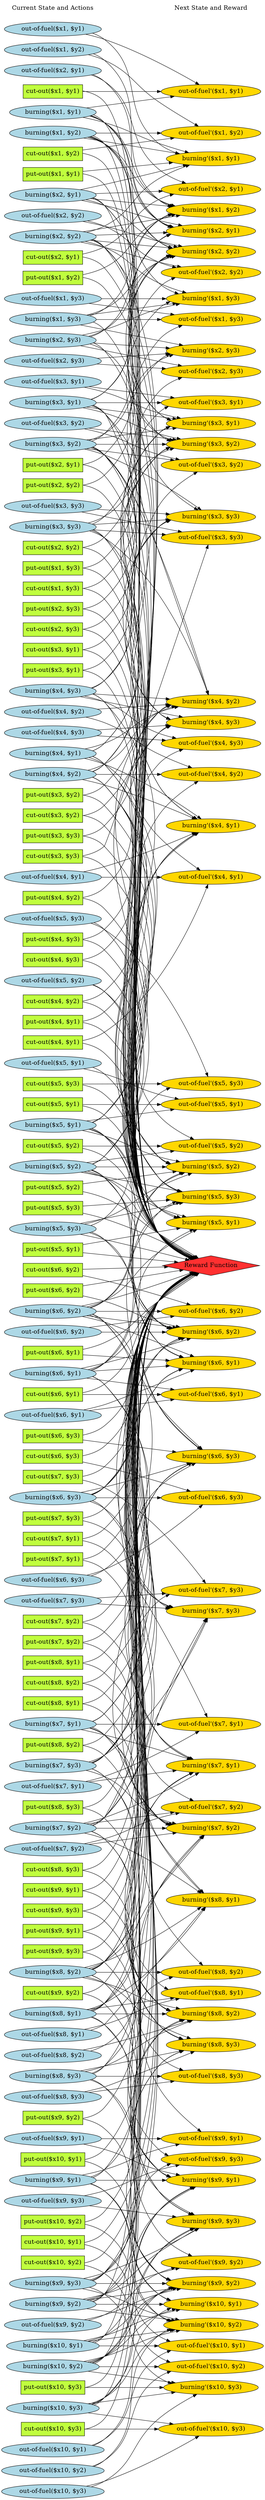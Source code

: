 digraph G {
	graph [bb="0,0,627.1,6549.4",
		fontname=Helvetica,
		fontsize=16,
		rankdir=LR,
		ranksep=2.00,
		ratio=auto,
		size=600
	];
	node [fontsize=16,
		label="\N"
	];
	{
		graph [rank=same];
		"put-out($x1, $y1)"		 [color=black,
			fillcolor=olivedrab1,
			height=0.5,
			pos="114.55,6041.4",
			shape=box,
			style=filled,
			width=1.8194];
		"out-of-fuel($x5, $y3)"		 [color=black,
			fillcolor=lightblue,
			height=0.51069,
			pos="114.55,4033.4",
			shape=ellipse,
			style=filled,
			width=3.0248];
		"burning($x5, $y1)"		 [color=black,
			fillcolor=lightblue,
			height=0.51069,
			pos="114.55,3384.4",
			shape=ellipse,
			style=filled,
			width=2.6517];
		"put-out($x6, $y3)"		 [color=black,
			fillcolor=olivedrab1,
			height=0.5,
			pos="114.55,3167.4",
			shape=box,
			style=filled,
			width=1.8194];
		"out-of-fuel($x8, $y2)"		 [color=black,
			fillcolor=lightblue,
			height=0.51069,
			pos="114.55,1108.4",
			shape=ellipse,
			style=filled,
			width=3.0248];
		"out-of-fuel($x10, $y1)"		 [color=black,
			fillcolor=lightblue,
			height=0.51069,
			pos="114.55,780.38",
			shape=ellipse,
			style=filled,
			width=3.182];
		"out-of-fuel($x2, $y3)"		 [color=black,
			fillcolor=lightblue,
			height=0.51069,
			pos="114.55,5606.4",
			shape=ellipse,
			style=filled,
			width=3.0248];
		"put-out($x9, $y2)"		 [color=black,
			fillcolor=olivedrab1,
			height=0.5,
			pos="114.55,1327.4",
			shape=box,
			style=filled,
			width=1.8194];
		"cut-out($x2, $y2)"		 [color=black,
			fillcolor=olivedrab1,
			height=0.5,
			pos="114.55,4953.4",
			shape=box,
			style=filled,
			width=1.8056];
		"burning($x4, $y3)"		 [color=black,
			fillcolor=lightblue,
			height=0.51069,
			pos="114.55,4737.4",
			shape=ellipse,
			style=filled,
			width=2.6517];
		"put-out($x3, $y3)"		 [color=black,
			fillcolor=olivedrab1,
			height=0.5,
			pos="114.55,4683.4",
			shape=box,
			style=filled,
			width=1.8194];
		"burning($x2, $y1)"		 [color=black,
			fillcolor=lightblue,
			height=0.51069,
			pos="114.55,6095.4",
			shape=ellipse,
			style=filled,
			width=2.6517];
		"cut-out($x5, $y2)"		 [color=black,
			fillcolor=olivedrab1,
			height=0.5,
			pos="114.55,3762.4",
			shape=box,
			style=filled,
			width=1.8056];
		"burning($x7, $y3)"		 [color=black,
			fillcolor=lightblue,
			height=0.51069,
			pos="114.55,1978.4",
			shape=ellipse,
			style=filled,
			width=2.6517];
		"put-out($x7, $y1)"		 [color=black,
			fillcolor=olivedrab1,
			height=0.5,
			pos="114.55,2464.4",
			shape=box,
			style=filled,
			width=1.8194];
		"cut-out($x4, $y3)"		 [color=black,
			fillcolor=olivedrab1,
			height=0.5,
			pos="114.55,4087.4",
			shape=box,
			style=filled,
			width=1.8056];
		"burning($x5, $y2)"		 [color=black,
			fillcolor=lightblue,
			height=0.51069,
			pos="114.55,3600.4",
			shape=ellipse,
			style=filled,
			width=2.6517];
		"put-out($x6, $y2)"		 [color=black,
			fillcolor=olivedrab1,
			height=0.5,
			pos="114.55,3059.4",
			shape=box,
			style=filled,
			width=1.8194];
		"burning($x1, $y3)"		 [color=black,
			fillcolor=lightblue,
			height=0.51069,
			pos="114.55,5824.4",
			shape=ellipse,
			style=filled,
			width=2.6517];
		"cut-out($x8, $y2)"		 [color=black,
			fillcolor=olivedrab1,
			height=0.5,
			pos="114.55,2194.4",
			shape=box,
			style=filled,
			width=1.8056];
		"cut-out($x7, $y3)"		 [color=black,
			fillcolor=olivedrab1,
			height=0.5,
			pos="114.55,2789.4",
			shape=box,
			style=filled,
			width=1.8056];
		"cut-out($x8, $y1)"		 [color=black,
			fillcolor=olivedrab1,
			height=0.5,
			pos="114.55,2140.4",
			shape=box,
			style=filled,
			width=1.8056];
		"put-out($x4, $y1)"		 [color=black,
			fillcolor=olivedrab1,
			height=0.5,
			pos="114.55,3870.4",
			shape=box,
			style=filled,
			width=1.8194];
		"out-of-fuel($x8, $y1)"		 [color=black,
			fillcolor=lightblue,
			height=0.51069,
			pos="114.55,1218.4",
			shape=ellipse,
			style=filled,
			width=3.0248];
		"put-out($x3, $y2)"		 [color=black,
			fillcolor=olivedrab1,
			height=0.5,
			pos="114.55,4465.4",
			shape=box,
			style=filled,
			width=1.8194];
		"put-out($x9, $y3)"		 [color=black,
			fillcolor=olivedrab1,
			height=0.5,
			pos="114.55,1054.4",
			shape=box,
			style=filled,
			width=1.8194];
		"cut-out($x2, $y1)"		 [color=black,
			fillcolor=olivedrab1,
			height=0.5,
			pos="114.55,5878.4",
			shape=box,
			style=filled,
			width=1.8056];
		"burning($x2, $y2)"		 [color=black,
			fillcolor=lightblue,
			height=0.51069,
			pos="114.55,5932.4",
			shape=ellipse,
			style=filled,
			width=2.6517];
		"cut-out($x5, $y1)"		 [color=black,
			fillcolor=olivedrab1,
			height=0.5,
			pos="114.55,3438.4",
			shape=box,
			style=filled,
			width=1.8056];
		"burning($x10, $y2)"		 [color=black,
			fillcolor=lightblue,
			height=0.51069,
			pos="114.55,344.38",
			shape=ellipse,
			style=filled,
			width=2.8088];
		"put-out($x1, $y3)"		 [color=black,
			fillcolor=olivedrab1,
			height=0.5,
			pos="114.55,5169.4",
			shape=box,
			style=filled,
			width=1.8194];
		"burning($x1, $y2)"		 [color=black,
			fillcolor=lightblue,
			height=0.51069,
			pos="114.55,6150.4",
			shape=ellipse,
			style=filled,
			width=2.6517];
		"put-out($x7, $y2)"		 [color=black,
			fillcolor=olivedrab1,
			height=0.5,
			pos="114.55,2410.4",
			shape=box,
			style=filled,
			width=1.8194];
		"Current State and Actions"		 [color=black,
			fillcolor=white,
			height=0.5,
			pos="114.55,6531.4",
			shape=plaintext,
			style=bold,
			width=2.5139];
		"cut-out($x10, $y1)"		 [color=black,
			fillcolor=olivedrab1,
			height=0.5,
			pos="114.55,1543.4",
			shape=box,
			style=filled,
			width=1.9167];
		"burning($x5, $y3)"		 [color=black,
			fillcolor=lightblue,
			height=0.51069,
			pos="114.55,3492.4",
			shape=ellipse,
			style=filled,
			width=2.6517];
		"cut-out($x7, $y2)"		 [color=black,
			fillcolor=olivedrab1,
			height=0.5,
			pos="114.55,2572.4",
			shape=box,
			style=filled,
			width=1.8056];
		"out-of-fuel($x7, $y3)"		 [color=black,
			fillcolor=lightblue,
			height=0.51069,
			pos="114.55,2086.4",
			shape=ellipse,
			style=filled,
			width=3.0248];
		"out-of-fuel($x9, $y1)"		 [color=black,
			fillcolor=lightblue,
			height=0.51069,
			pos="114.55,890.38",
			shape=ellipse,
			style=filled,
			width=3.0248];
		"put-out($x10, $y3)"		 [color=black,
			fillcolor=olivedrab1,
			height=0.5,
			pos="114.55,290.38",
			shape=box,
			style=filled,
			width=1.9444];
		"out-of-fuel($x2, $y1)"		 [color=black,
			fillcolor=lightblue,
			height=0.51069,
			pos="114.55,6367.4",
			shape=ellipse,
			style=filled,
			width=3.0248];
		"put-out($x8, $y3)"		 [color=black,
			fillcolor=olivedrab1,
			height=0.5,
			pos="114.55,1759.4",
			shape=box,
			style=filled,
			width=1.8194];
		"cut-out($x6, $y1)"		 [color=black,
			fillcolor=olivedrab1,
			height=0.5,
			pos="114.55,2843.4",
			shape=box,
			style=filled,
			width=1.8056];
		"burning($x8, $y2)"		 [color=black,
			fillcolor=lightblue,
			height=0.51069,
			pos="114.55,1273.4",
			shape=ellipse,
			style=filled,
			width=2.6517];
		"put-out($x3, $y1)"		 [color=black,
			fillcolor=olivedrab1,
			height=0.5,
			pos="114.55,4303.4",
			shape=box,
			style=filled,
			width=1.8194];
		"out-of-fuel($x3, $y2)"		 [color=black,
			fillcolor=lightblue,
			height=0.51069,
			pos="114.55,5388.4",
			shape=ellipse,
			style=filled,
			width=3.0248];
		"burning($x7, $y1)"		 [color=black,
			fillcolor=lightblue,
			height=0.51069,
			pos="114.55,1813.4",
			shape=ellipse,
			style=filled,
			width=2.6517];
		"put-out($x1, $y2)"		 [color=black,
			fillcolor=olivedrab1,
			height=0.5,
			pos="114.55,5770.4",
			shape=box,
			style=filled,
			width=1.8194];
		"burning($x1, $y1)"		 [color=black,
			fillcolor=lightblue,
			height=0.51069,
			pos="114.55,6312.4",
			shape=ellipse,
			style=filled,
			width=2.6517];
		"put-out($x7, $y3)"		 [color=black,
			fillcolor=olivedrab1,
			height=0.5,
			pos="114.55,2735.4",
			shape=box,
			style=filled,
			width=1.8194];
		"burning($x6, $y3)"		 [color=black,
			fillcolor=lightblue,
			height=0.51069,
			pos="114.55,2681.4",
			shape=ellipse,
			style=filled,
			width=2.6517];
		"burning($x8, $y1)"		 [color=black,
			fillcolor=lightblue,
			height=0.51069,
			pos="114.55,1163.4",
			shape=ellipse,
			style=filled,
			width=2.6517];
		"put-out($x2, $y1)"		 [color=black,
			fillcolor=olivedrab1,
			height=0.5,
			pos="114.55,5497.4",
			shape=box,
			style=filled,
			width=1.8194];
		"out-of-fuel($x1, $y3)"		 [color=black,
			fillcolor=lightblue,
			height=0.51069,
			pos="114.55,5987.4",
			shape=ellipse,
			style=filled,
			width=3.0248];
		"cut-out($x10, $y2)"		 [color=black,
			fillcolor=olivedrab1,
			height=0.5,
			pos="114.55,453.38",
			shape=box,
			style=filled,
			width=1.9167];
		"burning($x10, $y3)"		 [color=black,
			fillcolor=lightblue,
			height=0.51069,
			pos="114.55,236.38",
			shape=ellipse,
			style=filled,
			width=2.8088];
		"out-of-fuel($x2, $y2)"		 [color=black,
			fillcolor=lightblue,
			height=0.51069,
			pos="114.55,5716.4",
			shape=ellipse,
			style=filled,
			width=3.0248];
		"out-of-fuel($x8, $y3)"		 [color=black,
			fillcolor=lightblue,
			height=0.51069,
			pos="114.55,945.38",
			shape=ellipse,
			style=filled,
			width=3.0248];
		"cut-out($x7, $y1)"		 [color=black,
			fillcolor=olivedrab1,
			height=0.5,
			pos="114.55,2356.4",
			shape=box,
			style=filled,
			width=1.8056];
		"out-of-fuel($x9, $y2)"		 [color=black,
			fillcolor=lightblue,
			height=0.51069,
			pos="114.55,615.38",
			shape=ellipse,
			style=filled,
			width=3.0248];
		"put-out($x10, $y2)"		 [color=black,
			fillcolor=olivedrab1,
			height=0.5,
			pos="114.55,561.38",
			shape=box,
			style=filled,
			width=1.9444];
		"put-out($x9, $y1)"		 [color=black,
			fillcolor=olivedrab1,
			height=0.5,
			pos="114.55,1489.4",
			shape=box,
			style=filled,
			width=1.8194];
		"cut-out($x5, $y3)"		 [color=black,
			fillcolor=olivedrab1,
			height=0.5,
			pos="114.55,3708.4",
			shape=box,
			style=filled,
			width=1.8056];
		"cut-out($x6, $y2)"		 [color=black,
			fillcolor=olivedrab1,
			height=0.5,
			pos="114.55,3113.4",
			shape=box,
			style=filled,
			width=1.8056];
		"put-out($x8, $y2)"		 [color=black,
			fillcolor=olivedrab1,
			height=0.5,
			pos="114.55,2032.4",
			shape=box,
			style=filled,
			width=1.8194];
		"out-of-fuel($x3, $y1)"		 [color=black,
			fillcolor=lightblue,
			height=0.51069,
			pos="114.55,5278.4",
			shape=ellipse,
			style=filled,
			width=3.0248];
		"burning($x7, $y2)"		 [color=black,
			fillcolor=lightblue,
			height=0.51069,
			pos="114.55,1923.4",
			shape=ellipse,
			style=filled,
			width=2.6517];
		"cut-out($x10, $y3)"		 [color=black,
			fillcolor=olivedrab1,
			height=0.5,
			pos="114.55,182.38",
			shape=box,
			style=filled,
			width=1.9167];
		"out-of-fuel($x4, $y2)"		 [color=black,
			fillcolor=lightblue,
			height=0.51069,
			pos="114.55,4629.4",
			shape=ellipse,
			style=filled,
			width=3.0248];
		"burning($x6, $y2)"		 [color=black,
			fillcolor=lightblue,
			height=0.51069,
			pos="114.55,2897.4",
			shape=ellipse,
			style=filled,
			width=2.6517];
		"put-out($x5, $y2)"		 [color=black,
			fillcolor=olivedrab1,
			height=0.5,
			pos="114.55,3546.4",
			shape=box,
			style=filled,
			width=1.8194];
		"cut-out($x3, $y3)"		 [color=black,
			fillcolor=olivedrab1,
			height=0.5,
			pos="114.55,4791.4",
			shape=box,
			style=filled,
			width=1.8056];
		"put-out($x2, $y2)"		 [color=black,
			fillcolor=olivedrab1,
			height=0.5,
			pos="114.55,5115.4",
			shape=box,
			style=filled,
			width=1.8194];
		"burning($x9, $y1)"		 [color=black,
			fillcolor=lightblue,
			height=0.51069,
			pos="114.55,835.38",
			shape=ellipse,
			style=filled,
			width=2.6517];
		"out-of-fuel($x1, $y2)"		 [color=black,
			fillcolor=lightblue,
			height=0.51069,
			pos="114.55,6422.4",
			shape=ellipse,
			style=filled,
			width=3.0248];
		"put-out($x10, $y1)"		 [color=black,
			fillcolor=olivedrab1,
			height=0.5,
			pos="114.55,1435.4",
			shape=box,
			style=filled,
			width=1.9444];
		"burning($x3, $y2)"		 [color=black,
			fillcolor=lightblue,
			height=0.51069,
			pos="114.55,5333.4",
			shape=ellipse,
			style=filled,
			width=2.6517];
		"out-of-fuel($x9, $y3)"		 [color=black,
			fillcolor=lightblue,
			height=0.51069,
			pos="114.55,128.38",
			shape=ellipse,
			style=filled,
			width=3.0248];
		"cut-out($x9, $y1)"		 [color=black,
			fillcolor=olivedrab1,
			height=0.5,
			pos="114.55,1597.4",
			shape=box,
			style=filled,
			width=1.8056];
		"cut-out($x6, $y3)"		 [color=black,
			fillcolor=olivedrab1,
			height=0.5,
			pos="114.55,3221.4",
			shape=box,
			style=filled,
			width=1.8056];
		"out-of-fuel($x7, $y1)"		 [color=black,
			fillcolor=lightblue,
			height=0.51069,
			pos="114.55,1651.4",
			shape=ellipse,
			style=filled,
			width=3.0248];
		"put-out($x8, $y1)"		 [color=black,
			fillcolor=olivedrab1,
			height=0.5,
			pos="114.55,2302.4",
			shape=box,
			style=filled,
			width=1.8194];
		"cut-out($x1, $y1)"		 [color=black,
			fillcolor=olivedrab1,
			height=0.5,
			pos="114.55,6258.4",
			shape=box,
			style=filled,
			width=1.8056];
		"burning($x10, $y1)"		 [color=black,
			fillcolor=lightblue,
			height=0.51069,
			pos="114.55,725.38",
			shape=ellipse,
			style=filled,
			width=2.8088];
		"burning($x6, $y1)"		 [color=black,
			fillcolor=lightblue,
			height=0.51069,
			pos="114.55,2518.4",
			shape=ellipse,
			style=filled,
			width=2.6517];
		"out-of-fuel($x4, $y1)"		 [color=black,
			fillcolor=lightblue,
			height=0.51069,
			pos="114.55,4411.4",
			shape=ellipse,
			style=filled,
			width=3.0248];
		"put-out($x2, $y3)"		 [color=black,
			fillcolor=olivedrab1,
			height=0.5,
			pos="114.55,4899.4",
			shape=box,
			style=filled,
			width=1.8194];
		"put-out($x5, $y3)"		 [color=black,
			fillcolor=olivedrab1,
			height=0.5,
			pos="114.55,3654.4",
			shape=box,
			style=filled,
			width=1.8194];
		"out-of-fuel($x6, $y3)"		 [color=black,
			fillcolor=lightblue,
			height=0.51069,
			pos="114.55,3005.4",
			shape=ellipse,
			style=filled,
			width=3.0248];
		"burning($x9, $y2)"		 [color=black,
			fillcolor=lightblue,
			height=0.51069,
			pos="114.55,670.38",
			shape=ellipse,
			style=filled,
			width=2.6517];
		"out-of-fuel($x1, $y1)"		 [color=black,
			fillcolor=lightblue,
			height=0.51069,
			pos="114.55,6477.4",
			shape=ellipse,
			style=filled,
			width=3.0248];
		"burning($x3, $y1)"		 [color=black,
			fillcolor=lightblue,
			height=0.51069,
			pos="114.55,5223.4",
			shape=ellipse,
			style=filled,
			width=2.6517];
		"out-of-fuel($x3, $y3)"		 [color=black,
			fillcolor=lightblue,
			height=0.51069,
			pos="114.55,5551.4",
			shape=ellipse,
			style=filled,
			width=3.0248];
		"burning($x8, $y3)"		 [color=black,
			fillcolor=lightblue,
			height=0.51069,
			pos="114.55,1000.4",
			shape=ellipse,
			style=filled,
			width=2.6517];
		"out-of-fuel($x7, $y2)"		 [color=black,
			fillcolor=lightblue,
			height=0.51069,
			pos="114.55,1868.4",
			shape=ellipse,
			style=filled,
			width=3.0248];
		"cut-out($x1, $y2)"		 [color=black,
			fillcolor=olivedrab1,
			height=0.5,
			pos="114.55,6204.4",
			shape=box,
			style=filled,
			width=1.8056];
		"out-of-fuel($x5, $y1)"		 [color=black,
			fillcolor=lightblue,
			height=0.51069,
			pos="114.55,3329.4",
			shape=ellipse,
			style=filled,
			width=3.0248];
		"cut-out($x4, $y2)"		 [color=black,
			fillcolor=olivedrab1,
			height=0.5,
			pos="114.55,3924.4",
			shape=box,
			style=filled,
			width=1.8056];
		"cut-out($x3, $y1)"		 [color=black,
			fillcolor=olivedrab1,
			height=0.5,
			pos="114.55,4249.4",
			shape=box,
			style=filled,
			width=1.8056];
		"out-of-fuel($x6, $y2)"		 [color=black,
			fillcolor=lightblue,
			height=0.51069,
			pos="114.55,2626.4",
			shape=ellipse,
			style=filled,
			width=3.0248];
		"cut-out($x8, $y3)"		 [color=black,
			fillcolor=olivedrab1,
			height=0.5,
			pos="114.55,1705.4",
			shape=box,
			style=filled,
			width=1.8056];
		"put-out($x6, $y1)"		 [color=black,
			fillcolor=olivedrab1,
			height=0.5,
			pos="114.55,2951.4",
			shape=box,
			style=filled,
			width=1.8194];
		"cut-out($x1, $y3)"		 [color=black,
			fillcolor=olivedrab1,
			height=0.5,
			pos="114.55,5061.4",
			shape=box,
			style=filled,
			width=1.8056];
		"put-out($x4, $y2)"		 [color=black,
			fillcolor=olivedrab1,
			height=0.5,
			pos="114.55,4141.4",
			shape=box,
			style=filled,
			width=1.8194];
		"burning($x4, $y1)"		 [color=black,
			fillcolor=lightblue,
			height=0.51069,
			pos="114.55,4519.4",
			shape=ellipse,
			style=filled,
			width=2.6517];
		"burning($x9, $y3)"		 [color=black,
			fillcolor=lightblue,
			height=0.51069,
			pos="114.55,399.38",
			shape=ellipse,
			style=filled,
			width=2.6517];
		"out-of-fuel($x10, $y3)"		 [color=black,
			fillcolor=lightblue,
			height=0.51069,
			pos="114.55,18.385",
			shape=ellipse,
			style=filled,
			width=3.182];
		"burning($x2, $y3)"		 [color=black,
			fillcolor=lightblue,
			height=0.51069,
			pos="114.55,5661.4",
			shape=ellipse,
			style=filled,
			width=2.6517];
		"out-of-fuel($x5, $y2)"		 [color=black,
			fillcolor=lightblue,
			height=0.51069,
			pos="114.55,3978.4",
			shape=ellipse,
			style=filled,
			width=3.0248];
		"out-of-fuel($x4, $y3)"		 [color=black,
			fillcolor=lightblue,
			height=0.51069,
			pos="114.55,5007.4",
			shape=ellipse,
			style=filled,
			width=3.0248];
		"out-of-fuel($x6, $y1)"		 [color=black,
			fillcolor=lightblue,
			height=0.51069,
			pos="114.55,2248.4",
			shape=ellipse,
			style=filled,
			width=3.0248];
		"cut-out($x4, $y1)"		 [color=black,
			fillcolor=olivedrab1,
			height=0.5,
			pos="114.55,3816.4",
			shape=box,
			style=filled,
			width=1.8056];
		"cut-out($x9, $y3)"		 [color=black,
			fillcolor=olivedrab1,
			height=0.5,
			pos="114.55,507.38",
			shape=box,
			style=filled,
			width=1.8056];
		"cut-out($x3, $y2)"		 [color=black,
			fillcolor=olivedrab1,
			height=0.5,
			pos="114.55,4357.4",
			shape=box,
			style=filled,
			width=1.8056];
		"put-out($x5, $y1)"		 [color=black,
			fillcolor=olivedrab1,
			height=0.5,
			pos="114.55,3275.4",
			shape=box,
			style=filled,
			width=1.8194];
		"burning($x3, $y3)"		 [color=black,
			fillcolor=lightblue,
			height=0.51069,
			pos="114.55,5443.4",
			shape=ellipse,
			style=filled,
			width=2.6517];
		"out-of-fuel($x10, $y2)"		 [color=black,
			fillcolor=lightblue,
			height=0.51069,
			pos="114.55,73.385",
			shape=ellipse,
			style=filled,
			width=3.182];
		"cut-out($x2, $y3)"		 [color=black,
			fillcolor=olivedrab1,
			height=0.5,
			pos="114.55,4845.4",
			shape=box,
			style=filled,
			width=1.8056];
		"burning($x4, $y2)"		 [color=black,
			fillcolor=lightblue,
			height=0.51069,
			pos="114.55,4574.4",
			shape=ellipse,
			style=filled,
			width=2.6517];
		"cut-out($x9, $y2)"		 [color=black,
			fillcolor=olivedrab1,
			height=0.5,
			pos="114.55,1381.4",
			shape=box,
			style=filled,
			width=1.8056];
		"put-out($x4, $y3)"		 [color=black,
			fillcolor=olivedrab1,
			height=0.5,
			pos="114.55,4195.4",
			shape=box,
			style=filled,
			width=1.8194];
	}
	{
		graph [rank=same];
		"burning'($x6, $y3)"		 [color=black,
			fillcolor=gold1,
			height=0.51069,
			pos="500.1,2951.4",
			shape=ellipse,
			style=filled,
			width=2.7106];
		"out-of-fuel'($x3, $y1)"		 [color=black,
			fillcolor=gold1,
			height=0.51069,
			pos="500.1,5168.4",
			shape=ellipse,
			style=filled,
			width=3.0838];
		"burning'($x1, $y1)"		 [color=black,
			fillcolor=gold1,
			height=0.51069,
			pos="500.1,6150.4",
			shape=ellipse,
			style=filled,
			width=2.7106];
		"out-of-fuel'($x8, $y3)"		 [color=black,
			fillcolor=gold1,
			height=0.51069,
			pos="500.1,1000.4",
			shape=ellipse,
			style=filled,
			width=3.0838];
		"burning'($x4, $y1)"		 [color=black,
			fillcolor=gold1,
			height=0.51069,
			pos="500.1,4492.4",
			shape=ellipse,
			style=filled,
			width=2.7106];
		"out-of-fuel'($x5, $y3)"		 [color=black,
			fillcolor=gold1,
			height=0.51069,
			pos="500.1,3708.4",
			shape=ellipse,
			style=filled,
			width=3.0838];
		"burning'($x9, $y3)"		 [color=black,
			fillcolor=gold1,
			height=0.51069,
			pos="500.1,547.38",
			shape=ellipse,
			style=filled,
			width=2.7106];
		"out-of-fuel'($x6, $y1)"		 [color=black,
			fillcolor=gold1,
			height=0.51069,
			pos="500.1,2518.4",
			shape=ellipse,
			style=filled,
			width=3.0838];
		"burning'($x3, $y3)"		 [color=black,
			fillcolor=gold1,
			height=0.51069,
			pos="500.1,5388.4",
			shape=ellipse,
			style=filled,
			width=2.7106];
		"Next State and Reward"		 [color=black,
			fillcolor=white,
			height=0.5,
			pos="500.1,6531.4",
			shape=plaintext,
			style=bold,
			width=2.25];
		"burning'($x6, $y2)"		 [color=black,
			fillcolor=gold1,
			height=0.51069,
			pos="500.1,2761.4",
			shape=ellipse,
			style=filled,
			width=2.7106];
		"burning'($x7, $y1)"		 [color=black,
			fillcolor=gold1,
			height=0.51069,
			pos="500.1,1923.4",
			shape=ellipse,
			style=filled,
			width=2.7106];
		"out-of-fuel'($x8, $y2)"		 [color=black,
			fillcolor=gold1,
			height=0.51069,
			pos="500.1,1273.4",
			shape=ellipse,
			style=filled,
			width=3.0838];
		"out-of-fuel'($x5, $y2)"		 [color=black,
			fillcolor=gold1,
			height=0.51069,
			pos="500.1,3763.4",
			shape=ellipse,
			style=filled,
			width=3.0838];
		"out-of-fuel'($x9, $y1)"		 [color=black,
			fillcolor=gold1,
			height=0.51069,
			pos="500.1,917.38",
			shape=ellipse,
			style=filled,
			width=3.0838];
		"burning'($x3, $y2)"		 [color=black,
			fillcolor=gold1,
			height=0.51069,
			pos="500.1,5333.4",
			shape=ellipse,
			style=filled,
			width=2.7106];
		"burning'($x9, $y2)"		 [color=black,
			fillcolor=gold1,
			height=0.51069,
			pos="500.1,615.38",
			shape=ellipse,
			style=filled,
			width=2.7106];
		"burning'($x10, $y1)"		 [color=black,
			fillcolor=gold1,
			height=0.51069,
			pos="500.1,725.38",
			shape=ellipse,
			style=filled,
			width=2.8677];
		"burning'($x6, $y1)"		 [color=black,
			fillcolor=gold1,
			height=0.51069,
			pos="500.1,2640.4",
			shape=ellipse,
			style=filled,
			width=2.7106];
		"out-of-fuel'($x8, $y1)"		 [color=black,
			fillcolor=gold1,
			height=0.51069,
			pos="500.1,1218.4",
			shape=ellipse,
			style=filled,
			width=3.0838];
		"burning'($x4, $y3)"		 [color=black,
			fillcolor=gold1,
			height=0.51069,
			pos="500.1,4886.4",
			shape=ellipse,
			style=filled,
			width=2.7106];
		"out-of-fuel'($x10, $y2)"		 [color=black,
			fillcolor=gold1,
			height=0.51069,
			pos="500.1,344.38",
			shape=ellipse,
			style=filled,
			width=3.2409];
		"out-of-fuel'($x1, $y1)"		 [color=black,
			fillcolor=gold1,
			height=0.51069,
			pos="500.1,6312.4",
			shape=ellipse,
			style=filled,
			width=3.0838];
		"out-of-fuel'($x6, $y3)"		 [color=black,
			fillcolor=gold1,
			height=0.51069,
			pos="500.1,3006.4",
			shape=ellipse,
			style=filled,
			width=3.0838];
		"burning'($x10, $y2)"		 [color=black,
			fillcolor=gold1,
			height=0.51069,
			pos="500.1,467.38",
			shape=ellipse,
			style=filled,
			width=2.8677];
		"burning'($x5, $y1)"		 [color=black,
			fillcolor=gold1,
			height=0.51069,
			pos="500.1,3236.4",
			shape=ellipse,
			style=filled,
			width=2.7106];
		"burning'($x4, $y2)"		 [color=black,
			fillcolor=gold1,
			height=0.51069,
			pos="500.1,4710.4",
			shape=ellipse,
			style=filled,
			width=2.7106];
		"out-of-fuel'($x10, $y3)"		 [color=black,
			fillcolor=gold1,
			height=0.51069,
			pos="500.1,182.38",
			shape=ellipse,
			style=filled,
			width=3.2409];
		"out-of-fuel'($x6, $y2)"		 [color=black,
			fillcolor=gold1,
			height=0.51069,
			pos="500.1,2896.4",
			shape=ellipse,
			style=filled,
			width=3.0838];
		"burning'($x10, $y3)"		 [color=black,
			fillcolor=gold1,
			height=0.51069,
			pos="500.1,289.38",
			shape=ellipse,
			style=filled,
			width=2.8677];
		"out-of-fuel'($x7, $y1)"		 [color=black,
			fillcolor=gold1,
			height=0.51069,
			pos="500.1,1813.4",
			shape=ellipse,
			style=filled,
			width=3.0838];
		"burning'($x5, $y2)"		 [color=black,
			fillcolor=gold1,
			height=0.51069,
			pos="500.1,3546.4",
			shape=ellipse,
			style=filled,
			width=2.7106];
		"out-of-fuel'($x4, $y2)"		 [color=black,
			fillcolor=gold1,
			height=0.51069,
			pos="500.1,4574.4",
			shape=ellipse,
			style=filled,
			width=3.0838];
		"burning'($x8, $y1)"		 [color=black,
			fillcolor=gold1,
			height=0.51069,
			pos="500.1,1543.4",
			shape=ellipse,
			style=filled,
			width=2.7106];
		"out-of-fuel'($x1, $y3)"		 [color=black,
			fillcolor=gold1,
			height=0.51069,
			pos="500.1,5770.4",
			shape=ellipse,
			style=filled,
			width=3.0838];
		"Reward Function"		 [color=black,
			fillcolor=firebrick1,
			height=0.72222,
			pos="500.1,3298.4",
			shape=diamond,
			style=filled,
			width=3.5278];
		"burning'($x2, $y2)"		 [color=black,
			fillcolor=gold1,
			height=0.51069,
			pos="500.1,5825.4",
			shape=ellipse,
			style=filled,
			width=2.7106];
		"out-of-fuel'($x7, $y2)"		 [color=black,
			fillcolor=gold1,
			height=0.51069,
			pos="500.1,1978.4",
			shape=ellipse,
			style=filled,
			width=3.0838];
		"out-of-fuel'($x4, $y3)"		 [color=black,
			fillcolor=gold1,
			height=0.51069,
			pos="500.1,4655.4",
			shape=ellipse,
			style=filled,
			width=3.0838];
		"out-of-fuel'($x1, $y2)"		 [color=black,
			fillcolor=gold1,
			height=0.51069,
			pos="500.1,6205.4",
			shape=ellipse,
			style=filled,
			width=3.0838];
		"burning'($x5, $y3)"		 [color=black,
			fillcolor=gold1,
			height=0.51069,
			pos="500.1,3627.4",
			shape=ellipse,
			style=filled,
			width=2.7106];
		"out-of-fuel'($x10, $y1)"		 [color=black,
			fillcolor=gold1,
			height=0.51069,
			pos="500.1,862.38",
			shape=ellipse,
			style=filled,
			width=3.2409];
		"burning'($x2, $y3)"		 [color=black,
			fillcolor=gold1,
			height=0.51069,
			pos="500.1,5634.4",
			shape=ellipse,
			style=filled,
			width=2.7106];
		"out-of-fuel'($x2, $y1)"		 [color=black,
			fillcolor=gold1,
			height=0.51069,
			pos="500.1,6095.4",
			shape=ellipse,
			style=filled,
			width=3.0838];
		"out-of-fuel'($x7, $y3)"		 [color=black,
			fillcolor=gold1,
			height=0.51069,
			pos="500.1,2114.4",
			shape=ellipse,
			style=filled,
			width=3.0838];
		"out-of-fuel'($x9, $y2)"		 [color=black,
			fillcolor=gold1,
			height=0.51069,
			pos="500.1,670.38",
			shape=ellipse,
			style=filled,
			width=3.0838];
		"out-of-fuel'($x3, $y3)"		 [color=black,
			fillcolor=gold1,
			height=0.51069,
			pos="500.1,5443.4",
			shape=ellipse,
			style=filled,
			width=3.0838];
		"burning'($x1, $y3)"		 [color=black,
			fillcolor=gold1,
			height=0.51069,
			pos="500.1,5886.4",
			shape=ellipse,
			style=filled,
			width=2.7106];
		"out-of-fuel'($x5, $y1)"		 [color=black,
			fillcolor=gold1,
			height=0.51069,
			pos="500.1,3384.4",
			shape=ellipse,
			style=filled,
			width=3.0838];
		"burning'($x9, $y1)"		 [color=black,
			fillcolor=gold1,
			height=0.51069,
			pos="500.1,807.38",
			shape=ellipse,
			style=filled,
			width=2.7106];
		"burning'($x8, $y3)"		 [color=black,
			fillcolor=gold1,
			height=0.51069,
			pos="500.1,1081.4",
			shape=ellipse,
			style=filled,
			width=2.7106];
		"burning'($x3, $y1)"		 [color=black,
			fillcolor=gold1,
			height=0.51069,
			pos="500.1,5223.4",
			shape=ellipse,
			style=filled,
			width=2.7106];
		"burning'($x7, $y2)"		 [color=black,
			fillcolor=gold1,
			height=0.51069,
			pos="500.1,1868.4",
			shape=ellipse,
			style=filled,
			width=2.7106];
		"out-of-fuel'($x2, $y2)"		 [color=black,
			fillcolor=gold1,
			height=0.51069,
			pos="500.1,5715.4",
			shape=ellipse,
			style=filled,
			width=3.0838];
		"out-of-fuel'($x9, $y3)"		 [color=black,
			fillcolor=gold1,
			height=0.51069,
			pos="500.1,399.38",
			shape=ellipse,
			style=filled,
			width=3.0838];
		"out-of-fuel'($x2, $y3)"		 [color=black,
			fillcolor=gold1,
			height=0.51069,
			pos="500.1,5579.4",
			shape=ellipse,
			style=filled,
			width=3.0838];
		"out-of-fuel'($x3, $y2)"		 [color=black,
			fillcolor=gold1,
			height=0.51069,
			pos="500.1,5278.4",
			shape=ellipse,
			style=filled,
			width=3.0838];
		"burning'($x1, $y2)"		 [color=black,
			fillcolor=gold1,
			height=0.51069,
			pos="500.1,6034.4",
			shape=ellipse,
			style=filled,
			width=2.7106];
		"burning'($x8, $y2)"		 [color=black,
			fillcolor=gold1,
			height=0.51069,
			pos="500.1,1163.4",
			shape=ellipse,
			style=filled,
			width=2.7106];
		"out-of-fuel'($x4, $y1)"		 [color=black,
			fillcolor=gold1,
			height=0.51069,
			pos="500.1,4411.4",
			shape=ellipse,
			style=filled,
			width=3.0838];
		"burning'($x7, $y3)"		 [color=black,
			fillcolor=gold1,
			height=0.51069,
			pos="500.1,2059.4",
			shape=ellipse,
			style=filled,
			width=2.7106];
		"burning'($x2, $y1)"		 [color=black,
			fillcolor=gold1,
			height=0.51069,
			pos="500.1,5954.4",
			shape=ellipse,
			style=filled,
			width=2.7106];
	}
	"put-out($x1, $y1)" -> "burning'($x1, $y1)"	 [color=black,
		pos="e,431.63,6137.2 180.18,6055.3 196.27,6059.1 213.4,6063.6 229.1,6068.4 294.48,6088.3 307.58,6102.9 373.1,6122.4 388.67,6127 405.52,\
6131.3 421.67,6135",
		style=solid];
	"put-out($x1, $y1)" -> "Reward Function"	 [pos="e,439.04,3312 180.34,6040.1 198.74,6036.4 217.02,6028.8 229.1,6014.4 608.11,5560.5 42.4,3847.6 373.1,3357.4 386.34,3337.8 407.91,\
3324.5 429.49,3315.6"];
	"out-of-fuel($x5, $y3)" -> "out-of-fuel'($x5, $y3)"	 [color=black,
		pos="e,407.83,3718.7 198.74,4021.6 209.64,4017.6 220.12,4012.4 229.1,4005.4 336.19,3922.2 265.06,3818.3 373.1,3736.4 380.72,3730.6 389.3,\
3726 398.31,3722.3",
		style=solid];
	"out-of-fuel($x5, $y3)" -> "burning'($x5, $y3)"	 [color=black,
		pos="e,441.08,3642.1 200.09,4021.9 210.6,4017.8 220.62,4012.5 229.1,4005.4 349.91,3904.2 260.94,3792.1 373.1,3681.4 389.26,3665.4 410.87,\
3653.9 431.63,3645.7",
		style=solid];
	"burning($x5, $y1)" -> "burning'($x4, $y1)"	 [color=black,
		pos="e,434.49,4478.7 200.63,3392.5 211.39,3396.8 221.33,3402.8 229.1,3411.4 539.32,3752.3 93.211,4072.2 373.1,4438.4 386.08,4455.4 405.45,\
4467.1 425.14,4475.1",
		style=solid];
	"burning($x5, $y1)" -> "burning'($x6, $y2)"	 [color=black,
		pos="e,470.08,2779.1 197.53,3375.2 209.19,3370.9 220.22,3364.9 229.1,3356.4 392.31,3200.5 250.39,3058.8 373.1,2869.4 395.89,2834.2 433.46,\
2804.1 461.65,2784.7",
		style=solid];
	"burning($x5, $y1)" -> "burning'($x6, $y1)"	 [color=black,
		pos="e,463.99,2657.6 198.27,3375.5 209.77,3371.2 220.55,3365.1 229.1,3356.4 428.31,3154.3 217.91,2971.9 373.1,2734.4 393.37,2703.4 427.59,\
2678.8 455.26,2662.6",
		style=solid];
	"burning($x5, $y1)" -> "burning'($x5, $y1)"	 [color=black,
		pos="e,423.79,3247.9 183.41,3371.6 198.76,3367.6 214.75,3362.6 229.1,3356.4 299.05,3326.2 302.7,3292.5 373.1,3263.4 385.91,3258.1 399.9,\
3253.8 413.75,3250.3",
		style=solid];
	"burning($x5, $y1)" -> "burning'($x4, $y2)"	 [color=black,
		pos="e,407.7,4704.3 200.84,3392.3 211.56,3396.6 221.44,3402.7 229.1,3411.4 606.13,3836.9 -7.0605,4259.7 373.1,4682.4 380.14,4690.2 388.84,\
4696.1 398.36,4700.5",
		style=solid];
	"burning($x5, $y1)" -> "burning'($x5, $y2)"	 [color=black,
		pos="e,469.74,3528.9 182.06,3397.5 197.69,3401.3 214.15,3406 229.1,3411.4 315.3,3442.7 409.81,3494.3 461,3523.8",
		style=solid];
	"burning($x5, $y1)" -> "Reward Function"	 [pos="e,438.72,3311.9 177.6,3370.5 246.35,3355.1 356.96,3330.3 428.85,3314.1"];
	"burning($x5, $y1)" -> "out-of-fuel'($x5, $y1)"	 [color=black,
		pos="e,389.08,3384.4 210.36,3384.4 261.32,3384.4 324.67,3384.4 379.04,3384.4",
		style=solid];
	"put-out($x6, $y3)" -> "burning'($x6, $y3)"	 [color=black,
		pos="e,418.31,2961.5 180.05,3159.1 196.82,3155.1 214.31,3149.2 229.1,3140.4 311.58,3091.3 290.27,3027.9 373.1,2979.4 383.94,2973 396.06,\
2968.1 408.39,2964.3",
		style=solid];
	"put-out($x6, $y3)" -> "Reward Function"	 [pos="e,440.71,3284.5 180.2,3180.2 196.37,3184.1 213.53,3188.9 229.1,3194.4 296,3218.1 306.66,3238.5 373.1,3263.4 391.57,3270.3 412.01,\
3276.6 430.95,3281.8"];
	"out-of-fuel($x8, $y2)" -> "out-of-fuel'($x8, $y2)"	 [color=black,
		pos="e,418.43,1260.9 189.16,1121.9 202.79,1125.7 216.64,1130.4 229.1,1136.4 301.56,1170.9 300.25,1211.7 373.1,1245.4 384.26,1250.5 396.41,\
1254.8 408.63,1258.2",
		style=solid];
	"out-of-fuel($x8, $y2)" -> "burning'($x8, $y2)"	 [color=black,
		pos="e,422.05,1152.3 198.3,1120.3 261.33,1129.3 347.88,1141.7 411.96,1150.9",
		style=solid];
	"out-of-fuel($x10, $y1)" -> "burning'($x10, $y1)"	 [color=black,
		pos="e,419.13,736.85 200.67,768.18 262.58,759.3 346.22,747.31 409.21,738.28",
		style=solid];
	"out-of-fuel($x10, $y1)" -> "out-of-fuel'($x10, $y1)"	 [color=black,
		pos="e,430.16,847.64 184.12,795.04 250.36,809.2 350.59,830.63 420.13,845.5",
		style=solid];
	"out-of-fuel($x2, $y3)" -> "burning'($x2, $y3)"	 [color=black,
		pos="e,408.78,5627.8 214.82,5613.6 271.36,5617.8 342,5622.9 398.72,5627.1",
		style=solid];
	"out-of-fuel($x2, $y3)" -> "out-of-fuel'($x2, $y3)"	 [color=black,
		pos="e,397.49,5586.5 215.32,5599.4 268.09,5595.6 333.02,5591.1 387.46,5587.2",
		style=solid];
	"put-out($x9, $y2)" -> "burning'($x9, $y2)"	 [color=black,
		pos="e,408.92,622.19 180.15,1324.6 198.1,1320.8 216.18,1313.5 229.1,1300.4 438.6,1087.1 162.03,855.07 373.1,643.38 380.6,635.87 389.63,\
630.18 399.38,625.89",
		style=solid];
	"put-out($x9, $y2)" -> "Reward Function"	 [pos="e,414.12,3289.9 180.16,1328.8 198.54,1332.6 216.87,1340 229.1,1354.4 505.22,1678 103.1,2934.6 373.1,3263.4 381.48,3273.6 392.56,\
3281 404.68,3286.3"];
	"cut-out($x2, $y2)" -> "Reward Function"	 [pos="e,439.76,3312.1 179.72,4951.9 198.2,4948.2 216.69,4940.7 229.1,4926.4 458.51,4661.9 171.89,3643.9 373.1,3357.4 386.77,3337.9 408.55,\
3324.7 430.19,3315.8"];
	"cut-out($x2, $y2)" -> "out-of-fuel'($x2, $y2)"	 [color=black,
		pos="e,433.56,5700.5 179.62,4956 197.76,4959.8 216.09,4967 229.1,4980.4 445.09,5201.9 176.87,5422.2 373.1,5661.4 386.27,5677.4 405.09,\
5688.8 424.19,5696.8",
		style=solid];
	"burning($x4, $y3)" -> "burning'($x3, $y3)"	 [color=black,
		pos="e,409.42,5381.5 199.32,4746 210.4,4750.2 220.78,4756.1 229.1,4764.4 422.15,4956.7 178.64,5169.5 373.1,5360.4 380.74,5367.9 389.91,\
5373.6 399.77,5377.8",
		style=solid];
	"burning($x4, $y3)" -> "burning'($x3, $y2)"	 [color=black,
		pos="e,409.61,5326.3 198.86,4746 210.07,4750.2 220.61,4756.1 229.1,4764.4 407.38,4938 193.55,5133.1 373.1,5305.4 380.9,5312.9 390.24,\
5318.5 400.25,5322.8",
		style=solid];
	"burning($x4, $y3)" -> "burning'($x4, $y3)"	 [color=black,
		pos="e,466.26,4869.1 181.01,4750.7 196.92,4754.5 213.76,4759.1 229.1,4764.4 312.45,4792.8 405.09,4837.8 457.3,4864.5",
		style=solid];
	"burning($x4, $y3)" -> "burning'($x4, $y2)"	 [color=black,
		pos="e,408.3,4716.8 204.51,4731.1 262.35,4727.1 337.91,4721.7 398.03,4717.5",
		style=solid];
	"burning($x4, $y3)" -> "Reward Function"	 [pos="e,439.91,3312.2 200.89,4729.5 211.61,4725.2 221.47,4719.1 229.1,4710.4 628.62,4256.4 22.005,3849.8 373.1,3357.4 386.91,3338 408.72,\
3324.8 430.35,3315.9"];
	"burning($x4, $y3)" -> "out-of-fuel'($x4, $y3)"	 [color=black,
		pos="e,431.3,4669.9 179.32,4723.8 245.84,4709.5 350.2,4687.2 421.47,4672",
		style=solid];
	"burning($x4, $y3)" -> "burning'($x5, $y3)"	 [color=black,
		pos="e,434.49,3641.1 200.63,4729.3 211.39,4725 221.33,4718.9 229.1,4710.4 539.87,4368.8 92.726,4048.3 373.1,3681.4 386.08,3664.4 405.45,\
3652.7 425.13,3644.6",
		style=solid];
	"put-out($x3, $y3)" -> "burning'($x3, $y3)"	 [color=black,
		pos="e,409.26,5381.7 180.13,4686.2 198.08,4690 216.16,4697.2 229.1,4710.4 436.71,4921.2 163.94,5151.1 373.1,5360.4 380.67,5368 389.79,\
5373.7 399.63,5378",
		style=solid];
	"put-out($x3, $y3)" -> "Reward Function"	 [pos="e,440.28,3312.2 180.15,4681.6 198.42,4677.8 216.69,4670.4 229.1,4656.4 613.81,4221.2 34.824,3829.6 373.1,3357.4 387.01,3338 408.97,\
3324.8 430.69,3315.8"];
	"burning($x2, $y1)" -> "burning'($x1, $y1)"	 [color=black,
		pos="e,422.03,6139.3 191.79,6106.3 255.27,6115.4 345.68,6128.4 412.01,6137.9",
		style=solid];
	"burning($x2, $y1)" -> "burning'($x3, $y2)"	 [color=black,
		pos="e,408.79,5340.1 199.87,6087 210.81,6082.7 221,6076.8 229.1,6068.4 452.14,5838 148.37,5590.1 373.1,5361.4 380.54,5353.8 389.54,5348.1 \
399.27,5343.8",
		style=solid];
	"burning($x2, $y1)" -> "Reward Function"	 [pos="e,439.03,3312 201.59,6087.8 212.14,6083.4 221.77,6077.2 229.1,6068.4 615.54,5605.1 35.968,3857.7 373.1,3357.4 386.33,3337.8 407.89,\
3324.5 429.47,3315.6"];
	"burning($x2, $y1)" -> "burning'($x2, $y2)"	 [color=black,
		pos="e,422.98,5836.8 193.3,6085 205.96,6081.1 218.4,6075.7 229.1,6068.4 322.17,6004.6 281,5924.5 373.1,5859.4 385.05,5850.9 398.99,5844.6 \
413.16,5839.8",
		style=solid];
	"burning($x2, $y1)" -> "out-of-fuel'($x2, $y1)"	 [color=black,
		pos="e,389.08,6095.4 210.36,6095.4 261.32,6095.4 324.67,6095.4 379.04,6095.4",
		style=solid];
	"burning($x2, $y1)" -> "burning'($x3, $y1)"	 [color=black,
		pos="e,408.56,5229.8 200.07,6087.2 210.98,6082.9 221.11,6076.9 229.1,6068.4 482.02,5800.1 118.21,5517.8 373.1,5251.4 380.44,5243.7 389.37,\
5237.9 399.07,5233.6",
		style=solid];
	"burning($x2, $y1)" -> "burning'($x1, $y2)"	 [color=black,
		pos="e,425.02,6046.2 188.6,6083.8 253.1,6073.5 347.15,6058.6 414.82,6047.8",
		style=solid];
	"burning($x2, $y1)" -> "burning'($x2, $y1)"	 [color=black,
		pos="e,459.09,5971.2 180.33,6082 196.41,6078.1 213.51,6073.5 229.1,6068.4 295.14,6046.7 309.07,6034.4 373.1,6007.4 398.37,5996.7 426.51,\
5984.9 449.77,5975.1",
		style=solid];
	"cut-out($x5, $y2)" -> "out-of-fuel'($x5, $y2)"	 [color=black,
		pos="e,388.82,3763.1 179.75,3762.6 233.91,3762.7 312.91,3762.9 378.79,3763.1",
		style=solid];
	"cut-out($x5, $y2)" -> "Reward Function"	 [pos="e,445.33,3313.2 179.57,3758.2 197.29,3754.3 215.39,3747.4 229.1,3735.4 364.25,3616.8 250.77,3489.1 373.1,3357.4 390,3339.2 413.65,\
3326.1 435.9,3316.9"];
	"burning($x7, $y3)" -> "burning'($x6, $y3)"	 [color=black,
		pos="e,408.4,2945.1 200.5,1986.6 211.28,1990.9 221.26,1996.9 229.1,2005.4 509.54,2308.6 90.429,2622.3 373.1,2923.4 380.37,2931.1 389.26,\
2937 398.92,2941.3",
		style=solid];
	"burning($x7, $y3)" -> "Reward Function"	 [pos="e,414.82,3289.7 200.83,1986.3 211.56,1990.6 221.44,1996.7 229.1,2005.4 602.57,2426.4 7.5955,2835.5 373.1,3263.4 381.74,3273.5 393.02,\
3280.8 405.28,3286.1"];
	"burning($x7, $y3)" -> "out-of-fuel'($x7, $y3)"	 [color=black,
		pos="e,422.75,2101.2 183.15,1991.2 198.51,1995 214.57,1999.7 229.1,2005.4 297.49,2032.1 304.52,2060.1 373.1,2086.4 385.73,2091.2 399.41,\
2095.3 412.94,2098.8",
		style=solid];
	"burning($x7, $y3)" -> "burning'($x8, $y3)"	 [color=black,
		pos="e,436.14,1095.4 199.25,1969.7 210.48,1965.3 220.92,1959.1 229.1,1950.4 480.09,1682.1 145.78,1425 373.1,1136.4 386.62,1119.2 406.57,\
1107.3 426.63,1099.1",
		style=solid];
	"burning($x7, $y3)" -> "burning'($x7, $y2)"	 [color=black,
		pos="e,431.63,1881.6 177.5,1964.5 194.35,1960.3 212.52,1955.5 229.1,1950.4 294.4,1930.2 307.58,1915.8 373.1,1896.4 388.67,1891.8 405.52,\
1887.5 421.67,1883.8",
		style=solid];
	"burning($x7, $y3)" -> "burning'($x8, $y2)"	 [color=black,
		pos="e,408.67,1170 198.87,1969.7 210.21,1965.4 220.79,1959.2 229.1,1950.4 465.21,1701.1 134.13,1437.9 373.1,1191.4 380.49,1183.8 389.46,\
1178 399.16,1173.7",
		style=solid];
	"burning($x7, $y3)" -> "burning'($x7, $y3)"	 [color=black,
		pos="e,434.37,2045.7 179.75,1991.9 247.27,2006.2 353.4,2028.6 424.57,2043.6",
		style=solid];
	"put-out($x7, $y1)" -> "burning'($x7, $y1)"	 [color=black,
		pos="e,410.16,1930.6 180.16,2460.9 197.89,2457 215.86,2449.9 229.1,2437.4 392.69,2282.5 208.37,2105.1 373.1,1951.4 381.07,1944 390.55,\
1938.3 400.69,1934.1",
		style=solid];
	"put-out($x7, $y1)" -> "Reward Function"	 [pos="e,416.47,3289.5 180.12,2466.9 198.17,2470.7 216.32,2478 229.1,2491.4 469.78,2744.2 137.21,3006.1 373.1,3263.4 382.36,3273.5 394.26,\
3280.8 407.04,3286"];
	"cut-out($x4, $y3)" -> "Reward Function"	 [pos="e,441.86,3312.6 179.67,4084.8 197.82,4081 216.13,4073.8 229.1,4060.4 451.05,3831.4 175.69,3607.9 373.1,3357.4 388.02,3338.5 410.43,\
3325.3 432.25,3316.3"];
	"cut-out($x4, $y3)" -> "out-of-fuel'($x4, $y3)"	 [color=black,
		pos="e,435.66,4640.3 179.58,4090.8 197.5,4094.6 215.72,4101.7 229.1,4114.4 392.96,4269.6 223.14,4432.7 373.1,4601.4 387.17,4617.2 406.67,\
4628.6 426.13,4636.6",
		style=solid];
	"burning($x5, $y2)" -> "burning'($x6, $y3)"	 [color=black,
		pos="e,409.42,2958.3 199.31,3591.8 210.39,3587.6 220.77,3581.7 229.1,3573.4 421.61,3381.7 179.19,3169.6 373.1,2979.4 380.74,2971.9 389.91,\
2966.2 399.78,2962",
		style=solid];
	"burning($x5, $y2)" -> "burning'($x4, $y1)"	 [color=black,
		pos="e,435.19,4478.5 200.06,3608.6 210.97,3612.9 221.1,3618.9 229.1,3627.4 480.38,3893.6 145.54,4151.6 373.1,4438.4 386.45,4455.2 406.04,\
4466.9 425.81,4474.9",
		style=solid];
	"burning($x5, $y2)" -> "burning'($x6, $y2)"	 [color=black,
		pos="e,468.83,2779 199.87,3592 210.8,3587.7 221,3581.8 229.1,3573.4 451.32,3344 211.11,3144.6 373.1,2869.4 394.23,2833.5 431.67,2803.7 \
460.26,2784.6",
		style=solid];
	"burning($x5, $y2)" -> "out-of-fuel'($x5, $y2)"	 [color=black,
		pos="e,418.45,3750.8 186.44,3612.5 200.93,3616.3 215.8,3621.1 229.1,3627.4 301.53,3661.3 300.42,3702 373.1,3735.4 384.27,3740.5 396.43,\
3744.7 408.65,3748.2",
		style=solid];
	"burning($x5, $y2)" -> "burning'($x6, $y1)"	 [color=black,
		pos="e,463.19,2657.4 200.11,3592.2 211.01,3587.9 221.13,3581.9 229.1,3573.4 488.01,3297.5 175.38,3056.9 373.1,2734.4 392.41,2702.9 426.52,\
2678.4 454.39,2662.4",
		style=solid];
	"burning($x5, $y2)" -> "burning'($x4, $y3)"	 [color=black,
		pos="e,477.43,4868.2 200.71,3608.4 211.46,3612.7 221.37,3618.8 229.1,3627.4 562.03,3997 172.31,4282.2 373.1,4737.4 395.32,4787.7 440.09,\
4834.2 469.84,4861.4",
		style=solid];
	"burning($x5, $y2)" -> "burning'($x5, $y1)"	 [color=black,
		pos="e,411.35,3244.2 196.46,3590.8 208.26,3586.7 219.61,3581.1 229.1,3573.4 346.78,3477.3 254.36,3358.1 373.1,3263.4 381.6,3256.6 391.42,\
3251.4 401.75,3247.5",
		style=solid];
	"burning($x5, $y2)" -> "burning'($x5, $y2)"	 [color=black,
		pos="e,421.55,3557.3 192.25,3589.6 255.56,3580.7 345.44,3568 411.57,3558.7",
		style=solid];
	"burning($x5, $y2)" -> "Reward Function"	 [pos="e,450.04,3314.2 193.7,3590 206.23,3586.1 218.54,3580.7 229.1,3573.4 323.8,3507.5 285.63,3432.6 373.1,3357.4 392.65,3340.6 417.81,\
3327.5 440.49,3318"];
	"burning($x5, $y2)" -> "burning'($x5, $y3)"	 [color=black,
		pos="e,408.3,3621 204.51,3606.6 262.35,3610.7 337.91,3616 398.03,3620.3",
		style=solid];
	"put-out($x6, $y2)" -> "burning'($x6, $y2)"	 [color=black,
		pos="e,476.43,2779.2 180.09,3051.2 196.85,3047.2 214.33,3041.2 229.1,3032.4 312,2982.7 304.24,2937.2 373.1,2869.4 404.03,2838.9 442.21,\
2806.9 468.38,2785.7",
		style=solid];
	"put-out($x6, $y2)" -> "Reward Function"	 [pos="e,428.48,3286.9 180.33,3067.2 197.1,3071.2 214.52,3077.2 229.1,3086.4 314.99,3140.3 288.24,3207.9 373.1,3263.4 386.79,3272.3 402.75,\
3279 418.63,3284"];
	"burning($x1, $y3)" -> "out-of-fuel'($x1, $y3)"	 [color=black,
		pos="e,414.88,5782.2 192.25,5813.6 253.48,5805 339.57,5792.8 404.98,5783.6",
		style=solid];
	"burning($x1, $y3)" -> "Reward Function"	 [pos="e,439.09,3312 201.54,5816.7 212.1,5812.4 221.74,5806.2 229.1,5797.4 578.25,5381.3 68.246,3806.9 373.1,3357.4 386.39,3337.8 407.97,\
3324.6 429.54,3315.7"];
	"burning($x1, $y3)" -> "burning'($x2, $y2)"	 [color=black,
		pos="e,402.38,5825.1 210.36,5824.6 265.5,5824.8 335.16,5825 392.24,5825.1",
		style=solid];
	"burning($x1, $y3)" -> "burning'($x2, $y3)"	 [color=black,
		pos="e,453.8,5650.7 186.76,5812.2 201.15,5808.5 215.91,5803.6 229.1,5797.4 301.7,5763.1 303.7,5728.7 373.1,5688.4 395.52,5675.4 421.67,\
5663.6 444.33,5654.5",
		style=solid];
	"burning($x1, $y3)" -> "burning'($x1, $y3)"	 [color=black,
		pos="e,425.5,5874.5 188.15,5836.1 252.8,5846.6 347.41,5861.9 415.27,5872.8",
		style=solid];
	"burning($x1, $y3)" -> "burning'($x1, $y2)"	 [color=black,
		pos="e,450.85,6018.5 188.69,5836.1 202.57,5839.8 216.64,5844.8 229.1,5851.4 305.43,5891.5 300.34,5935.1 373.1,5981.4 394.12,5994.7 419.09,\
6006.1 441.23,6014.8",
		style=solid];
	"cut-out($x8, $y2)" -> "out-of-fuel'($x8, $y2)"	 [color=black,
		pos="e,487.39,1291.8 179.84,2191.6 197.88,2187.8 216.1,2180.6 229.1,2167.4 436.98,1956.2 272.04,1794.9 373.1,1516.4 402.99,1434 455.19,\
1344.2 482.05,1300.5",
		style=solid];
	"cut-out($x8, $y2)" -> "Reward Function"	 [pos="e,415.37,3289.6 179.62,2196.3 197.98,2200.1 216.43,2207.4 229.1,2221.4 543.42,2567.5 65.329,2911.5 373.1,3263.4 381.92,3273.5 393.35,\
3280.8 405.74,3286"];
	"cut-out($x7, $y3)" -> "Reward Function"	 [pos="e,419.27,3288.8 179.68,2793 197.5,2796.9 215.64,2803.9 229.1,2816.4 382.35,2958.1 222.54,3118.8 373.1,3263.4 383.32,3273.2 396.03,\
3280.3 409.42,3285.4"];
	"cut-out($x7, $y3)" -> "out-of-fuel'($x7, $y3)"	 [color=black,
		pos="e,492.5,2133 179.64,2784.9 197.25,2781 215.29,2774.1 229.1,2762.4 280.75,2718.5 446.6,2261.3 489.1,2142.5",
		style=solid];
	"cut-out($x8, $y1)" -> "out-of-fuel'($x8, $y1)"	 [color=black,
		pos="e,402.16,1227.1 179.69,2138.2 197.94,2134.4 216.31,2127.1 229.1,2113.4 495.64,1827.8 104.47,1530 373.1,1246.4 378.79,1240.4 385.46,\
1235.5 392.71,1231.6",
		style=solid];
	"cut-out($x8, $y1)" -> "Reward Function"	 [pos="e,415.31,3289.7 179.68,2142.3 198.04,2146 216.48,2153.4 229.1,2167.4 558.19,2532.2 50.909,2892.5 373.1,3263.4 381.88,3273.5 393.3,\
3280.8 405.68,3286.1"];
	"put-out($x4, $y1)" -> "burning'($x4, $y1)"	 [color=black,
		pos="e,437.34,4478.3 180.09,3873.6 197.92,3877.5 215.96,3884.6 229.1,3897.4 407.38,4071 210.35,4250.2 373.1,4438.4 387.42,4454.9 407.7,\
4466.6 427.82,4474.7",
		style=solid];
	"put-out($x4, $y1)" -> "Reward Function"	 [pos="e,443.66,3313 180.16,3866.9 197.89,3863 215.86,3855.9 229.1,3843.4 392.69,3688.5 226.18,3528.2 373.1,3357.4 389.09,3338.8 412.21,\
3325.7 434.29,3316.6"];
	"out-of-fuel($x8, $y1)" -> "out-of-fuel'($x8, $y1)"	 [color=black,
		pos="e,388.86,1218.4 223.67,1218.4 271.96,1218.4 329.06,1218.4 378.71,1218.4",
		style=solid];
	"out-of-fuel($x8, $y1)" -> "burning'($x8, $y1)"	 [color=black,
		pos="e,488.03,1524.9 193.72,1231.2 206.05,1235 218.29,1239.9 229.1,1246.4 348.15,1317.3 445.17,1457.3 482.55,1516.2",
		style=solid];
	"put-out($x3, $y2)" -> "burning'($x3, $y2)"	 [color=black,
		pos="e,408.57,5326.9 180.19,4467.8 198.24,4471.6 216.38,4478.9 229.1,4492.4 480.93,4759.3 119.31,5040.3 373.1,5305.4 380.44,5313.1 389.38,\
5318.8 399.07,5323.2",
		style=solid];
	"put-out($x3, $y2)" -> "Reward Function"	 [pos="e,440.51,3312.3 180.26,4463.4 198.42,4459.6 216.6,4452.2 229.1,4438.4 554.09,4078.8 86.515,3748.3 373.1,3357.4 387.22,3338.1 409.23,\
3324.9 430.93,3316"];
	"put-out($x9, $y3)" -> "burning'($x9, $y3)"	 [color=black,
		pos="e,424.74,559.13 180.23,1050.6 197.86,1046.7 215.75,1039.7 229.1,1027.4 380.23,888.38 227.73,733.41 373.1,588.38 384.7,576.81 399.6,\
568.51 415.06,562.55",
		style=solid];
	"put-out($x9, $y3)" -> "Reward Function"	 [pos="e,413.71,3289.9 180.24,1055.8 198.63,1059.5 216.94,1067 229.1,1081.4 542.76,1452.5 66.46,2886.4 373.1,3263.4 381.38,3273.6 392.34,\
3280.9 404.35,3286.2"];
	"cut-out($x2, $y1)" -> "Reward Function"	 [pos="e,439.08,3312 179.72,5877.2 198.31,5873.5 216.87,5866 229.1,5851.4 585.68,5425.9 61.814,3817 373.1,3357.4 386.38,3337.8 407.95,3324.5 \
429.53,3315.7"];
	"cut-out($x2, $y1)" -> "out-of-fuel'($x2, $y1)"	 [color=black,
		pos="e,422.66,6082.1 179.67,5886.7 196.52,5890.7 214.15,5896.6 229.1,5905.4 310.54,5953 292.39,6012.5 373.1,6061.4 385.31,6068.8 399.13,\
6074.6 413.04,6079.1",
		style=solid];
	"burning($x2, $y2)" -> "burning'($x1, $y1)"	 [color=black,
		pos="e,418.29,6140.3 189.6,5943.8 203.33,5947.8 217.11,5953.1 229.1,5960.4 311.58,6010.2 290.05,6073.6 373.1,6122.4 383.93,6128.7 396.05,\
6133.7 408.38,6137.5",
		style=solid];
	"burning($x2, $y2)" -> "burning'($x3, $y3)"	 [color=black,
		pos="e,410.15,5395.6 198.67,5923.5 209.9,5919.4 220.5,5913.5 229.1,5905.4 393.49,5749.5 207.57,5571.1 373.1,5416.4 381.06,5408.9 390.54,\
5403.3 400.68,5399.1",
		style=solid];
	"burning($x2, $y2)" -> "Reward Function"	 [pos="e,439.07,3312 201.56,5924.7 212.12,5920.4 221.75,5914.2 229.1,5905.4 593.11,5470.5 55.383,3827.2 373.1,3357.4 386.36,3337.8 407.94,\
3324.5 429.51,3315.7"];
	"burning($x2, $y2)" -> "burning'($x2, $y2)"	 [color=black,
		pos="e,441.87,5840.2 177.65,5918.5 194.42,5914.5 212.51,5910 229.1,5905.4 293.83,5887.4 308.65,5878.4 373.1,5859.4 392.17,5853.8 412.96,\
5848 432.06,5842.9",
		style=solid];
	"burning($x2, $y2)" -> "burning'($x1, $y3)"	 [color=black,
		pos="e,417.48,5896.2 195.96,5922.7 257.68,5915.3 342.95,5905.1 407.33,5897.4",
		style=solid];
	"burning($x2, $y2)" -> "burning'($x3, $y1)"	 [color=black,
		pos="e,409.24,5230.1 199.47,5924 210.53,5919.7 220.86,5913.8 229.1,5905.4 437.79,5693.2 162.85,5462 373.1,5251.4 380.66,5243.8 389.78,\
5238.1 399.62,5233.8",
		style=solid];
	"burning($x2, $y2)" -> "out-of-fuel'($x2, $y2)"	 [color=black,
		pos="e,412.99,5726.9 191.08,5921.3 204.32,5917.4 217.54,5912.3 229.1,5905.4 311.79,5856 290.05,5792.2 373.1,5743.4 382.42,5737.9 392.7,\
5733.5 403.25,5730",
		style=solid];
	"burning($x2, $y2)" -> "burning'($x1, $y2)"	 [color=black,
		pos="e,445.17,6019.2 174.85,5946.7 192.35,5951 211.52,5955.8 229.1,5960.4 299.84,5978.8 380.65,6001.1 435.28,6016.4",
		style=solid];
	"burning($x2, $y2)" -> "burning'($x2, $y1)"	 [color=black,
		pos="e,406.53,5949.1 206.45,5937.6 263.51,5940.9 337.24,5945.1 396.41,5948.5",
		style=solid];
	"cut-out($x5, $y1)" -> "Reward Function"	 [pos="e,461.39,3316.5 179.72,3425.1 195.98,3421.2 213.3,3416.5 229.1,3411.4 309.32,3385.3 399.06,3345.5 452.22,3320.8"];
	"cut-out($x5, $y1)" -> "out-of-fuel'($x5, $y1)"	 [color=black,
		pos="e,414.86,3396.2 179.75,3429.3 241.24,3420.7 334.74,3407.5 404.71,3397.7",
		style=solid];
	"burning($x10, $y2)" -> "burning'($x9, $y3)"	 [color=black,
		pos="e,451.66,531.36 188.23,357.01 202.22,360.89 216.45,365.92 229.1,372.38 303.8,410.55 301.61,450.5 373.1,494.38 394.6,507.58 419.98,\
518.96 442.3,527.75",
		style=solid];
	"burning($x10, $y2)" -> "burning'($x9, $y2)"	 [color=black,
		pos="e,432.21,602.18 193.81,355.88 206.27,359.85 218.52,365.2 229.1,372.38 320.31,434.33 284.21,509.16 373.1,574.38 387.73,585.12 405.31,\
593.13 422.63,599.08",
		style=solid];
	"burning($x10, $y2)" -> "burning'($x10, $y1)"	 [color=black,
		pos="e,409.56,716.47 197.48,354.94 208.94,359.05 219.92,364.69 229.1,372.38 350.17,473.89 250.87,597.28 373.1,697.38 381.12,703.95 390.35,\
709.05 400.09,713.01",
		style=solid];
	"burning($x10, $y2)" -> "out-of-fuel'($x10, $y2)"	 [color=black,
		pos="e,383.11,344.38 215.82,344.38 263.89,344.38 321.98,344.38 373.01,344.38",
		style=solid];
	"burning($x10, $y2)" -> "burning'($x10, $y2)"	 [color=black,
		pos="e,448.35,451.43 178.98,358.63 195.41,362.7 213,367.4 229.1,372.38 294.4,392.6 308.59,403.8 373.1,426.38 394.38,433.83 417.82,441.58 \
438.66,448.32",
		style=solid];
	"burning($x10, $y2)" -> "burning'($x10, $y3)"	 [color=black,
		pos="e,419.21,300.84 194.56,333.06 256.9,324.12 343.91,311.64 408.96,302.31",
		style=solid];
	"burning($x10, $y2)" -> "Reward Function"	 [pos="e,413.55,3290 203.05,353.37 213.04,357.79 222.13,363.92 229.1,372.38 638.25,868.73 -28.761,2761.1 373.1,3263.4 381.3,3273.6 392.21,\
3281 404.2,3286.3"];
	"burning($x10, $y2)" -> "burning'($x9, $y1)"	 [color=black,
		pos="e,440.56,792.68 198.44,354.71 209.64,358.87 220.29,364.57 229.1,372.38 364.27,492.18 248.58,621.56 373.1,752.38 388.8,768.88 410.29,\
780.71 431.08,789.08",
		style=solid];
	"put-out($x1, $y3)" -> "Reward Function"	 [pos="e,439.65,3312.1 180.11,5167.9 198.49,5164.2 216.83,5156.7 229.1,5142.4 488.18,4840.3 146.21,3684.3 373.1,3357.4 386.66,3337.9 408.42,\
3324.6 430.07,3315.7"];
	"put-out($x1, $y3)" -> "burning'($x1, $y3)"	 [color=black,
		pos="e,414.84,5877.2 180.15,5172.2 198.09,5176 216.18,5183.2 229.1,5196.4 438.33,5409.3 167.1,5636.4 373.1,5852.4 382.07,5861.8 393.35,\
5868.7 405.45,5873.7",
		style=solid];
	"burning($x1, $y2)" -> "burning'($x1, $y1)"	 [color=black,
		pos="e,402.38,6150.4 210.36,6150.4 265.5,6150.4 335.16,6150.4 392.24,6150.4",
		style=solid];
	"burning($x1, $y2)" -> "Reward Function"	 [pos="e,439.02,3312 200.8,6142.3 211.67,6137.9 221.6,6131.5 229.1,6122.4 621,5648.1 29.535,3867.8 373.1,3357.4 386.32,3337.7 407.88,3324.5 \
429.46,3315.6"];
	"burning($x1, $y2)" -> "burning'($x2, $y2)"	 [color=black,
		pos="e,420.55,5836.2 193.98,6140.1 206.56,6136 218.8,6130.3 229.1,6122.4 334.72,6041.1 268.38,5941.8 373.1,5859.4 384.14,5850.7 397.21,\
5844.2 410.69,5839.4",
		style=solid];
	"burning($x1, $y2)" -> "out-of-fuel'($x1, $y2)"	 [color=black,
		pos="e,415.69,6193.4 191.79,6161.3 253.3,6170.1 340.09,6182.6 405.75,6192",
		style=solid];
	"burning($x1, $y2)" -> "burning'($x1, $y3)"	 [color=black,
		pos="e,432.34,5899.8 191.63,6139.4 204.81,6135.4 217.87,6129.9 229.1,6122.4 318.73,6062.6 285.71,5990.4 373.1,5927.4 387.82,5916.8 405.44,\
5908.8 422.76,5902.9",
		style=solid];
	"burning($x1, $y2)" -> "burning'($x1, $y2)"	 [color=black,
		pos="e,440.42,6049 177.5,6136.5 194.35,6132.3 212.52,6127.5 229.1,6122.4 294.4,6102.2 308.03,6089.3 373.1,6068.4 391.65,6062.4 411.96,\
6056.6 430.75,6051.6",
		style=solid];
	"burning($x1, $y2)" -> "burning'($x2, $y1)"	 [color=black,
		pos="e,452.44,5970.5 185.69,6138.1 200.45,6134.2 215.62,6129 229.1,6122.4 302.57,6086.2 302.69,6049.2 373.1,6007.4 394.97,5994.4 420.62,\
5983 443.04,5974.1",
		style=solid];
	"put-out($x7, $y2)" -> "Reward Function"	 [pos="e,416.03,3289.5 180.21,2412.8 198.27,2416.6 216.4,2423.9 229.1,2437.4 484.47,2708.8 122.87,2987.2 373.1,3263.4 382.15,3273.4 393.78,\
3280.6 406.31,3285.8"];
	"put-out($x7, $y2)" -> "burning'($x7, $y2)"	 [color=black,
		pos="e,410.16,1875.6 180.17,2406.9 197.9,2403 215.86,2395.9 229.1,2383.4 392.96,2228.2 208.11,2050.4 373.1,1896.4 381.07,1889 390.55,\
1883.3 400.69,1879.1",
		style=solid];
	"Current State and Actions" -> "Next State and Reward"	 [color=black,
		pos="e,418.87,6531.4 205.48,6531.4 266.72,6531.4 347.49,6531.4 408.81,6531.4",
		style=invis];
	"cut-out($x10, $y1)" -> "Reward Function"	 [pos="e,414.21,3289.9 183.63,1545.7 200.8,1549.6 217.6,1557 229.1,1570.4 475.54,1856.5 132.07,2972.7 373.1,3263.4 381.53,3273.6 392.64,\
3280.9 404.77,3286.2"];
	"cut-out($x10, $y1)" -> "out-of-fuel'($x10, $y1)"	 [color=black,
		pos="e,401.09,872.26 183.62,1539.7 200.37,1535.7 216.97,1528.6 229.1,1516.4 430.23,1313.8 170.48,1091.5 373.1,890.38 378.57,884.96 384.84,\
880.48 391.6,876.8",
		style=solid];
	"burning($x5, $y3)" -> "burning'($x6, $y3)"	 [color=black,
		pos="e,410.16,2958.6 198.65,3483.5 209.89,3479.4 220.49,3473.5 229.1,3465.4 392.69,3310.5 208.37,3133.1 373.1,2979.4 381.07,2972 390.55,\
2966.3 400.69,2962.1",
		style=solid];
	"burning($x5, $y3)" -> "out-of-fuel'($x5, $y3)"	 [color=black,
		pos="e,449.84,3691.9 189.09,3504 202.86,3507.8 216.79,3512.8 229.1,3519.4 306.37,3560.9 299.68,3606.4 373.1,3654.4 393.75,3667.9 418.34,\
3679.3 440.29,3688.1",
		style=solid];
	"burning($x5, $y3)" -> "burning'($x6, $y2)"	 [color=black,
		pos="e,469.39,2779 199.32,3483.8 210.4,3479.6 220.78,3473.7 229.1,3465.4 422.15,3273 230.75,3101.8 373.1,2869.4 394.92,2833.8 432.45,\
2803.8 460.89,2784.6",
		style=solid];
	"burning($x5, $y3)" -> "burning'($x5, $y2)"	 [color=black,
		pos="e,421.55,3535.5 192.25,3503.2 255.56,3512.1 345.44,3524.8 411.57,3534.1",
		style=solid];
	"burning($x5, $y3)" -> "Reward Function"	 [pos="e,456.85,3315.6 186.44,3480.3 200.93,3476.5 215.8,3471.6 229.1,3465.4 301.53,3431.4 304.52,3398.6 373.1,3357.4 396.67,3343.2 424.19,\
3330 447.49,3319.7"];
	"burning($x5, $y3)" -> "burning'($x5, $y3)"	 [color=black,
		pos="e,459.36,3610.7 179.66,3505.9 195.92,3509.8 213.26,3514.4 229.1,3519.4 271.7,3532.9 384.52,3579.4 450.05,3606.8",
		style=solid];
	"cut-out($x7, $y2)" -> "Reward Function"	 [pos="e,417.07,3289.3 179.58,2575 197.72,2578.8 216.05,2586.1 229.1,2599.4 440.5,2815 165.79,3043.8 373.1,3263.4 382.57,3273.4 394.64,\
3280.7 407.55,3285.9"];
	"cut-out($x7, $y2)" -> "out-of-fuel'($x7, $y2)"	 [color=black,
		pos="e,435.2,1993.4 179.69,2569.1 197.61,2565.3 215.8,2558.2 229.1,2545.4 399.89,2381.3 216.99,2210.5 373.1,2032.4 386.99,2016.5 406.34,\
2005.2 425.71,1997.1",
		style=solid];
	"out-of-fuel($x7, $y3)" -> "out-of-fuel'($x7, $y3)"	 [color=black,
		pos="e,398.24,2107 214.82,2093.6 267.9,2097.5 333.4,2102.3 388.15,2106.3",
		style=solid];
	"out-of-fuel($x7, $y3)" -> "burning'($x7, $y3)"	 [color=black,
		pos="e,408.36,2065.8 215.32,2079.4 271.65,2075.4 341.85,2070.5 398.34,2066.5",
		style=solid];
	"out-of-fuel($x9, $y1)" -> "out-of-fuel'($x9, $y1)"	 [color=black,
		pos="e,397.49,910.23 215.32,897.41 268.09,901.12 333.02,905.69 387.46,909.53",
		style=solid];
	"out-of-fuel($x9, $y1)" -> "burning'($x9, $y1)"	 [color=black,
		pos="e,435.29,821.19 182.36,875.93 250.18,861.25 354.92,838.59 425.18,823.38",
		style=solid];
	"put-out($x10, $y3)" -> "burning'($x10, $y3)"	 [color=black,
		pos="e,396.7,289.65 184.57,290.2 240.66,290.06 320.93,289.85 386.34,289.68",
		style=solid];
	"put-out($x10, $y3)" -> "Reward Function"	 [pos="e,413.54,3290 184.83,292.63 201.69,296.62 218.03,304.06 229.1,317.38 647.88,821.6 -36.15,2751.4 373.1,3263.4 381.29,3273.6 392.2,\
3281 404.19,3286.4"];
	"out-of-fuel($x2, $y1)" -> "out-of-fuel'($x2, $y1)"	 [color=black,
		pos="e,409.8,6106.2 196.67,6355.3 208.17,6351.4 219.38,6346.2 229.1,6339.4 323.52,6273.1 277.92,6188.6 373.1,6123.4 381.35,6117.7 390.55,\
6113.2 400.13,6109.6",
		style=solid];
	"out-of-fuel($x2, $y1)" -> "burning'($x2, $y1)"	 [color=black,
		pos="e,439.73,5969 200.15,6355.9 210.65,6351.9 220.65,6346.5 229.1,6339.4 351.95,6235.6 258.75,6120.5 373.1,6007.4 388.83,5991.8 409.82,\
5980.6 430.15,5972.5",
		style=solid];
	"put-out($x8, $y3)" -> "Reward Function"	 [pos="e,414.66,3289.9 180.26,1761.1 198.54,1764.8 216.78,1772.3 229.1,1786.4 445.88,2034.9 161.03,3010.8 373.1,3263.4 381.65,3273.6 392.89,\
3280.9 405.13,3286.2"];
	"put-out($x8, $y3)" -> "burning'($x8, $y3)"	 [color=black,
		pos="e,437.75,1095.6 180.28,1756.4 198.12,1752.5 216.11,1745.3 229.1,1732.4 422.15,1540 197.93,1345.1 373.1,1136.4 387.34,1119.4 407.81,\
1107.5 428.13,1099.3",
		style=solid];
	"cut-out($x6, $y1)" -> "out-of-fuel'($x6, $y1)"	 [color=black,
		pos="e,470.59,2536.2 179.57,2836.5 196.69,2832.5 214.49,2826.2 229.1,2816.4 320.79,2754.5 296.03,2692.7 373.1,2613.4 400.03,2585.7 435.53,\
2559.7 461.99,2541.9",
		style=solid];
	"cut-out($x6, $y1)" -> "Reward Function"	 [pos="e,420.27,3288.7 179.67,2847.4 197.39,2851.3 215.47,2858.3 229.1,2870.4 368.15,2994 236.39,3137.2 373.1,3263.4 383.74,3273.2 396.9,\
3280.3 410.67,3285.4"];
	"burning($x8, $y2)" -> "burning'($x9, $y3)"	 [color=black,
		pos="e,422.47,558.64 198.65,1264.5 210.03,1260.2 220.67,1254 229.1,1245.4 437.71,1031.3 172.42,809.94 373.1,588.38 383.85,576.52 398.05,\
568.08 413.05,562.08",
		style=solid];
	"burning($x8, $y2)" -> "burning'($x7, $y1)"	 [color=black,
		pos="e,409.42,1916.5 199.31,1282 210.39,1286.2 220.78,1292.1 229.1,1300.4 421.88,1492.4 178.92,1704.8 373.1,1895.4 380.74,1902.9 389.91,\
1908.6 399.77,1912.8",
		style=solid];
	"burning($x8, $y2)" -> "out-of-fuel'($x8, $y2)"	 [color=black,
		pos="e,389.08,1273.4 210.36,1273.4 261.32,1273.4 324.67,1273.4 379.04,1273.4",
		style=solid];
	"burning($x8, $y2)" -> "burning'($x8, $y1)"	 [color=black,
		pos="e,484.58,1525.1 188.68,1285.1 202.56,1288.9 216.63,1293.8 229.1,1300.4 337.28,1357.1 436.35,1467.1 478.14,1517.3",
		style=solid];
	"burning($x8, $y2)" -> "Reward Function"	 [pos="e,414.1,3290 201.43,1281.1 212,1285.5 221.68,1291.7 229.1,1300.4 512.65,1633.4 95.854,2925.1 373.1,3263.4 381.47,3273.6 392.55,3281 \
404.66,3286.3"];
	"burning($x8, $y2)" -> "burning'($x9, $y1)"	 [color=black,
		pos="e,410.89,814.95 196.88,1263.9 208.69,1259.7 219.93,1253.7 229.1,1245.4 372.06,1115.5 228.65,963.58 373.1,835.38 381.32,828.1 391,\
822.57 401.29,818.4",
		style=solid];
	"burning($x8, $y2)" -> "burning'($x8, $y3)"	 [color=black,
		pos="e,454.7,1097.8 185.26,1260.9 200.12,1257 215.45,1251.9 229.1,1245.4 301.56,1210.8 303.84,1176.9 373.1,1136.4 395.81,1123.1 422.33,\
1111 445.16,1101.6",
		style=solid];
	"burning($x8, $y2)" -> "burning'($x7, $y2)"	 [color=black,
		pos="e,409.61,1861.3 198.86,1282 210.07,1286.2 220.61,1292.1 229.1,1300.4 407.11,1473.6 193.82,1668.5 373.1,1840.4 380.9,1847.9 390.24,\
1853.5 400.25,1857.8",
		style=solid];
	"burning($x8, $y2)" -> "burning'($x8, $y2)"	 [color=black,
		pos="e,431.63,1176.6 177.5,1259.5 194.35,1255.3 212.52,1250.5 229.1,1245.4 294.4,1225.2 307.58,1210.8 373.1,1191.4 388.67,1186.8 405.52,\
1182.5 421.67,1178.8",
		style=solid];
	"burning($x8, $y2)" -> "burning'($x7, $y3)"	 [color=black,
		pos="e,435.78,2045.4 199.87,1281.8 210.8,1286 221,1292 229.1,1300.4 451.6,1530.1 171.1,1757.5 373.1,2005.4 386.73,2022.1 406.5,2033.8 \
426.36,2041.8",
		style=solid];
	"put-out($x3, $y1)" -> "Reward Function"	 [pos="e,441.07,3312.4 180.06,4301.2 198.22,4297.4 216.44,4290.1 229.1,4276.4 509.82,3972.9 124.83,3688 373.1,3357.4 387.51,3338.2 409.7,\
3325 431.46,3316.1"];
	"put-out($x3, $y1)" -> "burning'($x3, $y1)"	 [color=black,
		pos="e,408.48,5217 180.28,4305.7 198.33,4309.5 216.45,4316.8 229.1,4330.4 495.09,4615.2 105.02,4912.5 373.1,5195.4 380.4,5203.1 389.32,\
5208.9 398.99,5213.3",
		style=solid];
	"out-of-fuel($x3, $y2)" -> "burning'($x3, $y2)"	 [color=black,
		pos="e,422.05,5344.4 198.3,5376.5 261.33,5367.5 347.88,5355.1 411.96,5345.9",
		style=solid];
	"out-of-fuel($x3, $y2)" -> "out-of-fuel'($x3, $y2)"	 [color=black,
		pos="e,427.69,5292.4 180.76,5373.7 196.68,5369.7 213.59,5365.2 229.1,5360.4 294.4,5340.2 307.58,5325.8 373.1,5306.4 387.46,5302.1 402.92,\
5298.2 417.91,5294.7",
		style=solid];
	"burning($x7, $y1)" -> "burning'($x6, $y2)"	 [color=black,
		pos="e,463.21,2744.3 199.27,1822 210.49,1826.4 220.93,1832.6 229.1,1841.4 483.34,2113.8 177.94,2349.9 373.1,2667.4 392.45,2698.9 426.56,\
2723.3 454.42,2739.4",
		style=solid];
	"burning($x7, $y1)" -> "burning'($x7, $y1)"	 [color=black,
		pos="e,431.63,1910.2 177.5,1827.3 194.35,1831.4 212.52,1836.3 229.1,1841.4 294.4,1861.6 307.58,1875.9 373.1,1895.4 388.67,1900 405.52,\
1904.3 421.67,1908",
		style=solid];
	"burning($x7, $y1)" -> "burning'($x6, $y1)"	 [color=black,
		pos="e,464.05,2623.2 198.76,1822.2 210.12,1826.5 220.73,1832.7 229.1,1841.4 450.37,2071.7 202.58,2275.4 373.1,2545.4 393.03,2576.9 427.44,\
2601.8 455.27,2618.2",
		style=solid];
	"burning($x7, $y1)" -> "out-of-fuel'($x7, $y1)"	 [color=black,
		pos="e,389.08,1813.4 210.36,1813.4 261.32,1813.4 324.67,1813.4 379.04,1813.4",
		style=solid];
	"burning($x7, $y1)" -> "burning'($x8, $y1)"	 [color=black,
		pos="e,484.58,1561.7 188.68,1801.7 202.56,1797.9 216.63,1792.9 229.1,1786.4 337.28,1729.6 436.35,1619.6 478.14,1569.5",
		style=solid];
	"burning($x7, $y1)" -> "Reward Function"	 [pos="e,414.7,3289.8 200.12,1821.7 211.16,1826.1 221.32,1832.4 229.1,1841.4 645.56,2321.1 -36.313,2777.7 373.1,3263.4 381.67,3273.6 392.92,\
3280.9 405.16,3286.2"];
	"burning($x7, $y1)" -> "burning'($x7, $y2)"	 [color=black,
		pos="e,422.03,1857.3 191.79,1824.3 255.27,1833.4 345.68,1846.4 412.01,1855.9",
		style=solid];
	"burning($x7, $y1)" -> "burning'($x8, $y2)"	 [color=black,
		pos="e,409.42,1170.3 199.31,1804.8 210.39,1800.6 220.78,1794.7 229.1,1786.4 421.88,1594.4 178.92,1382 373.1,1191.4 380.74,1183.9 389.91,\
1178.2 399.77,1173.9",
		style=solid];
	"put-out($x1, $y2)" -> "Reward Function"	 [pos="e,439.11,3312 180.29,5769 198.68,5765.3 216.98,5757.8 229.1,5743.4 570.82,5336.7 74.676,3796.8 373.1,3357.4 386.4,3337.8 407.98,\
3324.6 429.56,3315.7"];
	"put-out($x1, $y2)" -> "burning'($x1, $y2)"	 [color=black,
		pos="e,446.27,6018.9 180.16,5777.9 197.01,5781.9 214.52,5788 229.1,5797.4 316.52,5853.4 290.59,5918.3 373.1,5981.4 391.99,5995.8 415.39,\
6007.1 436.88,6015.4",
		style=solid];
	"burning($x1, $y1)" -> "burning'($x1, $y1)"	 [color=black,
		pos="e,423.46,6161.8 186.42,6300.2 200.91,6296.4 215.79,6291.6 229.1,6285.4 301.37,6251.7 300.59,6211.5 373.1,6178.4 385.73,6172.6 399.63,\
6168 413.44,6164.3",
		style=solid];
	"burning($x1, $y1)" -> "out-of-fuel'($x1, $y1)"	 [color=black,
		pos="e,389.08,6312.4 210.36,6312.4 261.32,6312.4 324.67,6312.4 379.04,6312.4",
		style=solid];
	"burning($x1, $y1)" -> "Reward Function"	 [pos="e,438.99,3311.9 201.62,6304.8 212.17,6300.4 221.79,6294.2 229.1,6285.4 437.25,6034.8 191.61,3627.9 373.1,3357.4 386.29,3337.7 407.85,\
3324.5 429.43,3315.6"];
	"burning($x1, $y1)" -> "burning'($x2, $y2)"	 [color=black,
		pos="e,417.13,5835.1 198.09,6303.3 209.47,6299.2 220.27,6293.4 229.1,6285.4 376.81,6150.8 227.44,5996.2 373.1,5859.4 382.84,5850.2 394.78,\
5843.5 407.38,5838.5",
		style=solid];
	"burning($x1, $y1)" -> "burning'($x1, $y2)"	 [color=black,
		pos="e,422.52,6045.7 193.71,6302 206.25,6298.1 218.55,6292.7 229.1,6285.4 324.03,6219.2 279.18,6136 373.1,6068.4 384.9,6059.9 398.71,\
6053.5 412.77,6048.7",
		style=solid];
	"burning($x1, $y1)" -> "burning'($x2, $y1)"	 [color=black,
		pos="e,441.62,5969.2 195.58,6302.6 207.63,6298.6 219.28,6293.1 229.1,6285.4 338.76,6199.7 270.87,6101.8 373.1,6007.4 389.74,5992 411.47,\
5980.8 432.19,5972.7",
		style=solid];
	"put-out($x7, $y3)" -> "Reward Function"	 [pos="e,418.65,3289 180.23,2738.8 197.96,2742.7 215.91,2749.8 229.1,2762.4 396.69,2922.4 208.55,3100.3 373.1,3263.4 383.09,3273.3 395.63,\
3280.4 408.89,3285.6"];
	"put-out($x7, $y3)" -> "burning'($x7, $y3)"	 [color=black,
		pos="e,409.34,2066.2 180.05,2732.5 197.99,2728.7 216.1,2721.5 229.1,2708.4 428.88,2507.5 171.84,2286.8 373.1,2087.4 380.7,2079.9 389.85,\
2074.2 399.7,2069.9",
		style=solid];
	"burning($x6, $y3)" -> "burning'($x6, $y3)"	 [color=black,
		pos="e,415.4,2942.2 193.68,2691.8 206.22,2695.7 218.53,2701 229.1,2708.4 323.56,2774 278.16,2858.5 373.1,2923.4 382.93,2930.1 394.11,\
2935.2 405.64,2939.2",
		style=solid];
	"burning($x6, $y3)" -> "burning'($x6, $y2)"	 [color=black,
		pos="e,433.89,2747.8 180.18,2694.9 247.43,2708.9 352.65,2730.8 423.67,2745.7",
		style=solid];
	"burning($x6, $y3)" -> "out-of-fuel'($x6, $y3)"	 [color=black,
		pos="e,407.82,2996 195.5,2691.3 207.56,2695.3 219.24,2700.8 229.1,2708.4 336.78,2791.5 264.81,2896.1 373.1,2978.4 380.72,2984.2 389.29,\
2988.8 398.3,2992.5",
		style=solid];
	"burning($x6, $y3)" -> "Reward Function"	 [pos="e,418.09,3289.2 199.19,2690.1 210.29,2694.3 220.71,2700.2 229.1,2708.4 411.13,2886.7 194.45,3081.7 373.1,3263.4 382.9,3273.4 395.27,\
3280.5 408.41,3285.7"];
	"burning($x6, $y3)" -> "burning'($x5, $y3)"	 [color=black,
		pos="e,435.08,3613.6 200.15,2689.5 211.04,2693.8 221.15,2699.9 229.1,2708.4 495.09,2993.2 132.48,3266.8 373.1,3573.4 386.36,3590.3 405.92,\
3602 425.69,3610",
		style=solid];
	"burning($x6, $y3)" -> "burning'($x7, $y2)"	 [color=black,
		pos="e,408.68,1875 198.86,2672.7 210.21,2668.4 220.79,2662.2 229.1,2653.4 464.67,2404.8 134.68,2142.2 373.1,1896.4 380.49,1888.8 389.46,\
1883 399.17,1878.7",
		style=solid];
	"burning($x6, $y3)" -> "burning'($x7, $y3)"	 [color=black,
		pos="e,409.52,2066.4 198.11,2672.4 209.63,2668.1 220.46,2662 229.1,2653.4 413.32,2470.5 186.79,2268.1 373.1,2087.4 380.78,2079.9 389.98,\
2074.3 399.86,2070",
		style=solid];
	"burning($x8, $y1)" -> "burning'($x7, $y1)"	 [color=black,
		pos="e,408.8,1916.7 198.76,1172.2 210.12,1176.5 220.73,1182.7 229.1,1191.4 450.37,1421.7 149.19,1667.7 373.1,1895.4 380.54,1903 389.54,\
1908.7 399.27,1913",
		style=solid];
	"burning($x8, $y1)" -> "burning'($x9, $y2)"	 [color=black,
		pos="e,410.14,622.58 197.55,1154.2 209.21,1149.9 220.23,1143.9 229.1,1135.4 393.63,977.78 206.76,799.08 373.1,643.38 381.06,635.94 390.53,\
630.31 400.67,626.08",
		style=solid];
	"burning($x8, $y1)" -> "out-of-fuel'($x8, $y1)"	 [color=black,
		pos="e,415.69,1206.4 191.79,1174.3 253.3,1183.1 340.09,1195.6 405.75,1205",
		style=solid];
	"burning($x8, $y1)" -> "burning'($x8, $y1)"	 [color=black,
		pos="e,490.63,1524.9 191.22,1174.5 204.51,1178.5 217.72,1183.9 229.1,1191.4 360.27,1277.2 453.51,1449 486.24,1515.9",
		style=solid];
	"burning($x8, $y1)" -> "Reward Function"	 [pos="e,414.06,3290 200.66,1171.5 211.55,1176 221.52,1182.4 229.1,1191.4 526.17,1544.6 81.226,2905.8 373.1,3263.4 381.45,3273.6 392.52,\
3281 404.63,3286.3"];
	"burning($x8, $y1)" -> "burning'($x9, $y1)"	 [color=black,
		pos="e,412.72,815.66 194.93,1153.4 207.26,1149.2 219.18,1143.5 229.1,1135.4 343.87,1042.1 257.27,927.34 373.1,835.38 381.99,828.33 392.3,\
822.97 403.11,818.91",
		style=solid];
	"burning($x8, $y1)" -> "burning'($x7, $y2)"	 [color=black,
		pos="e,409.26,1861.7 198.63,1172.3 210.01,1176.6 220.66,1182.7 229.1,1191.4 435.56,1402.7 164.22,1631.4 373.1,1840.4 380.67,1848 389.79,\
1853.7 399.63,1858",
		style=solid];
	"burning($x8, $y1)" -> "burning'($x8, $y2)"	 [color=black,
		pos="e,402.38,1163.4 210.36,1163.4 265.5,1163.4 335.16,1163.4 392.24,1163.4",
		style=solid];
	"put-out($x2, $y1)" -> "Reward Function"	 [pos="e,439.19,3312.1 180.22,5496 198.61,5492.3 216.92,5484.8 229.1,5470.4 533.27,5111.2 107.18,3745.7 373.1,3357.4 386.48,3337.9 408.08,\
3324.6 429.64,3315.7"];
	"put-out($x2, $y1)" -> "burning'($x2, $y1)"	 [color=black,
		pos="e,425.41,5942.4 180.24,5501.6 197.76,5505.5 215.6,5512.4 229.1,5524.4 367.11,5646.6 240.17,5785.7 373.1,5913.4 384.98,5924.8 400.08,\
5933 415.67,5939",
		style=solid];
	"out-of-fuel($x1, $y3)" -> "out-of-fuel'($x1, $y3)"	 [color=black,
		pos="e,413.34,5781.9 193.76,5974.7 206.09,5970.9 218.31,5965.9 229.1,5959.4 311.37,5909.9 290.27,5846.9 373.1,5798.4 382.5,5792.9 392.88,\
5788.5 403.52,5784.9",
		style=solid];
	"out-of-fuel($x1, $y3)" -> "burning'($x1, $y3)"	 [color=black,
		pos="e,444.38,5901.6 177.49,5972.4 194.26,5968.2 212.39,5963.7 229.1,5959.4 299.47,5941.2 379.86,5919.3 434.49,5904.3",
		style=solid];
	"cut-out($x10, $y2)" -> "out-of-fuel'($x10, $y2)"	 [color=black,
		pos="e,426.36,358.73 183.78,438.63 198.8,434.97 214.57,430.82 229.1,426.38 294.48,406.44 307.58,391.85 373.1,372.38 386.98,368.26 401.87,\
364.44 416.39,361.02",
		style=solid];
	"cut-out($x10, $y2)" -> "Reward Function"	 [pos="e,413.57,3290 183.63,455.37 200.9,459.3 217.75,466.76 229.1,480.38 625.45,956.21 -14.252,2780.2 373.1,3263.4 381.31,3273.6 392.23,\
3281 404.22,3286.3"];
	"burning($x10, $y3)" -> "burning'($x9, $y3)"	 [color=black,
		pos="e,443.55,532.31 196.25,247.25 207.94,251.12 219.31,256.35 229.1,263.38 327.33,334.01 281.02,415.91 373.1,494.38 390.65,509.33 413.01,\
520.57 434.02,528.76",
		style=solid];
	"burning($x10, $y3)" -> "burning'($x9, $y2)"	 [color=black,
		pos="e,427.42,603.05 198.51,246.71 209.57,250.68 220.16,256.07 229.1,263.38 347.03,359.79 259.18,473.28 373.1,574.38 385.83,585.68 401.73,\
593.87 417.89,599.81",
		style=solid];
	"burning($x10, $y3)" -> "burning'($x10, $y2)"	 [color=black,
		pos="e,433.63,453.26 193.19,248.09 205.72,251.85 218.16,256.82 229.1,263.38 312,313.11 292.29,373.34 373.1,426.38 388.44,436.45 406.44,\
444.22 423.97,450.16",
		style=solid];
	"burning($x10, $y3)" -> "out-of-fuel'($x10, $y3)"	 [color=black,
		pos="e,412.39,194.59 195.02,225.2 255.22,216.72 338.2,205.04 402.27,196.02",
		style=solid];
	"burning($x10, $y3)" -> "burning'($x10, $y3)"	 [color=black,
		pos="e,417.95,278.17 195.49,247.43 257.38,255.98 343.17,267.84 407.77,276.76",
		style=solid];
	"burning($x10, $y3)" -> "Reward Function"	 [pos="e,413.53,3290 204.13,245.05 213.69,249.35 222.37,255.28 229.1,263.38 655.32,777.01 -43.405,2741.9 373.1,3263.4 381.29,3273.6 392.2,\
3281 404.18,3286.4"];
	"out-of-fuel($x2, $y2)" -> "burning'($x2, $y2)"	 [color=black,
		pos="e,431.63,5812.2 182.57,5730.8 197.96,5734.6 214.18,5738.8 229.1,5743.4 294.48,5763.3 307.58,5777.9 373.1,5797.4 388.67,5802 405.52,\
5806.3 421.67,5810",
		style=solid];
	"out-of-fuel($x2, $y2)" -> "out-of-fuel'($x2, $y2)"	 [color=black,
		pos="e,388.86,5715.7 223.67,5716.1 271.96,5716 329.06,5715.8 378.71,5715.7",
		style=solid];
	"out-of-fuel($x8, $y3)" -> "out-of-fuel'($x8, $y3)"	 [color=black,
		pos="e,415.51,988.4 198.3,957.25 259.24,965.99 342.16,977.88 405.51,986.96",
		style=solid];
	"out-of-fuel($x8, $y3)" -> "burning'($x8, $y3)"	 [color=black,
		pos="e,459.09,1064.6 181.44,959.99 197.17,963.93 213.83,968.47 229.1,973.38 271.59,987.05 384.18,1033.4 449.77,1060.7",
		style=solid];
	"cut-out($x7, $y1)" -> "out-of-fuel'($x7, $y1)"	 [color=black,
		pos="e,404.07,1822.7 179.58,2353 197.5,2349.1 215.72,2342.1 229.1,2329.4 393.22,2173.8 207.84,1995.7 373.1,1841.4 379.46,1835.4 386.78,\
1830.7 394.64,1826.8",
		style=solid];
	"cut-out($x7, $y1)" -> "Reward Function"	 [pos="e,415.93,3289.5 179.71,2358.6 197.96,2362.3 216.33,2369.7 229.1,2383.4 499.18,2673.4 108.51,2968.3 373.1,3263.4 382.1,3273.4 393.7,\
3280.7 406.21,3285.9"];
	"out-of-fuel($x9, $y2)" -> "burning'($x9, $y2)"	 [color=black,
		pos="e,402.32,615.38 223.67,615.38 276.43,615.38 339.7,615.38 392.29,615.38",
		style=solid];
	"out-of-fuel($x9, $y2)" -> "out-of-fuel'($x9, $y2)"	 [color=black,
		pos="e,415.51,658.4 198.3,627.25 259.24,635.99 342.16,647.88 405.51,656.96",
		style=solid];
	"put-out($x10, $y2)" -> "burning'($x10, $y2)"	 [color=black,
		pos="e,439.62,482.32 184.63,545.07 199.32,541.57 214.73,537.88 229.1,534.38 297.36,517.8 375.21,498.43 429.72,484.8",
		style=solid];
	"put-out($x10, $y2)" -> "Reward Function"	 [pos="e,413.59,3290 184.79,563.66 201.65,567.66 218,575.08 229.1,588.38 610.59,1045.4 0.25525,2799.3 373.1,3263.4 381.32,3273.6 392.24,\
3281 404.23,3286.3"];
	"put-out($x9, $y1)" -> "Reward Function"	 [pos="e,414.19,3289.9 180.1,1490.9 198.48,1494.6 216.82,1502.1 229.1,1516.4 482.96,1811.8 124.83,2963.2 373.1,3263.4 381.52,3273.6 392.62,\
3280.9 404.74,3286.2"];
	"put-out($x9, $y1)" -> "burning'($x9, $y1)"	 [color=black,
		pos="e,409.32,814.17 180.07,1486.5 198.01,1482.7 216.11,1475.5 229.1,1462.4 430.5,1259.4 170.21,1036.8 373.1,835.38 380.69,827.85 389.84,\
822.15 399.69,817.86",
		style=solid];
	"cut-out($x5, $y3)" -> "out-of-fuel'($x5, $y3)"	 [color=black,
		pos="e,388.82,3708.4 179.75,3708.4 233.91,3708.4 312.91,3708.4 378.79,3708.4",
		style=solid];
	"cut-out($x5, $y3)" -> "Reward Function"	 [pos="e,446.44,3313.5 179.76,3703.6 197.28,3699.7 215.23,3692.9 229.1,3681.4 350.33,3580.7 262.78,3469.9 373.1,3357.4 390.64,3339.5 414.64,\
3326.4 436.99,3317.2"];
	"cut-out($x6, $y2)" -> "out-of-fuel'($x6, $y2)"	 [color=black,
		pos="e,412.99,2907.9 179.78,3105.2 196.63,3101.2 214.23,3095.3 229.1,3086.4 311.79,3037 290.05,2973.2 373.1,2924.4 382.42,2918.9 392.7,\
2914.5 403.25,2911",
		style=solid];
	"cut-out($x6, $y2)" -> "Reward Function"	 [pos="e,433.58,3285.9 179.6,3123.1 196.28,3127 213.84,3132.6 229.1,3140.4 304.14,3178.5 298.79,3223.9 373.1,3263.4 388.68,3271.7 406.42,\
3278.2 423.57,3283.2"];
	"put-out($x8, $y2)" -> "Reward Function"	 [pos="e,414.87,3289.7 180.08,2034.2 198.34,2038 216.63,2045.4 229.1,2059.4 587.77,2461.6 22.041,2854.5 373.1,3263.4 381.76,3273.5 393.06,\
3280.8 405.33,3286"];
	"put-out($x8, $y2)" -> "burning'($x8, $y2)"	 [color=black,
		pos="e,408.57,1169.9 180.19,2030 198.25,2026.2 216.38,2018.9 229.1,2005.4 481.2,1738.1 119.04,1456.8 373.1,1191.4 380.44,1183.7 389.38,\
1177.9 399.07,1173.6",
		style=solid];
	"out-of-fuel($x3, $y1)" -> "out-of-fuel'($x3, $y1)"	 [color=black,
		pos="e,427.69,5182.4 180.76,5263.7 196.68,5259.7 213.59,5255.2 229.1,5250.4 294.4,5230.2 307.58,5215.8 373.1,5196.4 387.46,5192.1 402.92,\
5188.2 417.91,5184.7",
		style=solid];
	"out-of-fuel($x3, $y1)" -> "burning'($x3, $y1)"	 [color=black,
		pos="e,422.05,5234.4 198.3,5266.5 261.33,5257.5 347.88,5245.1 411.96,5235.9",
		style=solid];
	"burning($x7, $y2)" -> "burning'($x6, $y3)"	 [color=black,
		pos="e,408,2945 199.47,1931.9 210.67,1936.3 221.04,1942.5 229.1,1951.4 522.95,2274.5 75.548,2603.7 373.1,2923.4 380.28,2931.1 389.06,\
2936.9 398.62,2941.3",
		style=solid];
	"burning($x7, $y2)" -> "burning'($x6, $y2)"	 [color=black,
		pos="e,463.44,2744.2 198.78,1932.1 210.14,1936.5 220.75,1942.7 229.1,1951.4 453.6,2185.8 199.54,2393.1 373.1,2667.4 392.85,2698.6 426.94,\
2723.1 454.69,2739.2",
		style=solid];
	"burning($x7, $y2)" -> "burning'($x7, $y1)"	 [color=black,
		pos="e,402.38,1923.4 210.36,1923.4 265.5,1923.4 335.16,1923.4 392.24,1923.4",
		style=solid];
	"burning($x7, $y2)" -> "burning'($x6, $y1)"	 [color=black,
		pos="e,464.65,2623.2 198.19,1932.3 209.7,1936.6 220.51,1942.8 229.1,1951.4 420.81,2143.8 223.94,2318.4 373.1,2545.4 393.67,2576.7 428.2,\
2601.6 455.92,2618.1",
		style=solid];
	"burning($x7, $y2)" -> "burning'($x8, $y1)"	 [color=black,
		pos="e,490.63,1561.8 191.22,1912.3 204.51,1908.3 217.72,1902.8 229.1,1895.4 360.27,1809.6 453.51,1637.8 486.24,1570.9",
		style=solid];
	"burning($x7, $y2)" -> "Reward Function"	 [pos="e,414.78,3289.8 200.05,1931.7 211.1,1936.1 221.28,1942.4 229.1,1951.4 615.54,2392.7 -6.8564,2816.5 373.1,3263.4 381.72,3273.5 392.98,\
3280.8 405.24,3286.1"];
	"burning($x7, $y2)" -> "out-of-fuel'($x7, $y2)"	 [color=black,
		pos="e,415.69,1966.4 191.79,1934.3 253.3,1943.1 340.09,1955.6 405.75,1965",
		style=solid];
	"burning($x7, $y2)" -> "burning'($x8, $y3)"	 [color=black,
		pos="e,436.6,1095.4 198.87,1914.7 210.21,1910.4 220.79,1904.2 229.1,1895.4 465.21,1646.1 158.98,1404.8 373.1,1136.4 386.79,1119.2 406.89,\
1107.3 427.05,1099.1",
		style=solid];
	"burning($x7, $y2)" -> "burning'($x7, $y2)"	 [color=black,
		pos="e,422.03,1879.4 191.79,1912.5 255.27,1903.3 345.68,1890.4 412.01,1880.9",
		style=solid];
	"burning($x7, $y2)" -> "burning'($x8, $y2)"	 [color=black,
		pos="e,408.8,1170.1 198.76,1914.6 210.12,1910.3 220.73,1904.1 229.1,1895.4 450.37,1665.1 149.19,1419.1 373.1,1191.4 380.54,1183.8 389.54,\
1178.1 399.27,1173.8",
		style=solid];
	"burning($x7, $y2)" -> "burning'($x7, $y3)"	 [color=black,
		pos="e,459.09,2042.6 178.16,1937.2 194.85,1941.3 212.77,1946.1 229.1,1951.4 271.59,1965 384.18,2011.4 449.77,2038.7",
		style=solid];
	"cut-out($x10, $y3)" -> "out-of-fuel'($x10, $y3)"	 [color=black,
		pos="e,383.1,182.38 183.68,182.38 236.09,182.38 309.99,182.38 373.08,182.38",
		style=solid];
	"cut-out($x10, $y3)" -> "Reward Function"	 [pos="e,413.52,3290 183.67,184.34 200.94,188.26 217.79,195.74 229.1,209.38 445.93,470.9 161.22,2997.8 373.1,3263.4 381.28,3273.6 392.19,\
3281 404.17,3286.4"];
	"out-of-fuel($x4, $y2)" -> "burning'($x4, $y2)"	 [color=black,
		pos="e,434.33,4696.7 183.24,4643.7 250.78,4657.9 354.31,4679.8 424.26,4694.6",
		style=solid];
	"out-of-fuel($x4, $y2)" -> "out-of-fuel'($x4, $y2)"	 [color=black,
		pos="e,415.51,4586.4 198.3,4617.5 259.24,4608.8 342.16,4596.9 405.51,4587.8",
		style=solid];
	"burning($x6, $y2)" -> "burning'($x6, $y3)"	 [color=black,
		pos="e,421.55,2940.5 192.25,2908.2 255.56,2917.1 345.44,2929.8 411.57,2939.1",
		style=solid];
	"burning($x6, $y2)" -> "burning'($x6, $y2)"	 [color=black,
		pos="e,462.19,2778.4 179.67,2883.9 195.93,2880 213.27,2875.4 229.1,2870.4 309.52,2844.8 399.9,2806.2 453.03,2782.5",
		style=solid];
	"burning($x6, $y2)" -> "burning'($x7, $y1)"	 [color=black,
		pos="e,408.39,1929.7 200.5,2889.2 211.28,2884.9 221.26,2878.9 229.1,2870.4 509.82,2566.9 90.153,2252.8 373.1,1951.4 380.37,1943.6 389.26,\
1937.8 398.92,1933.4",
		style=solid];
	"burning($x6, $y2)" -> "burning'($x6, $y1)"	 [color=black,
		pos="e,473.34,2658.3 189.11,2885.8 202.88,2882.1 216.8,2877 229.1,2870.4 306.56,2828.6 305.71,2791 373.1,2734.4 403.14,2709.1 439.17,\
2682.6 465,2664.2",
		style=solid];
	"burning($x6, $y2)" -> "burning'($x5, $y1)"	 [color=black,
		pos="e,488.76,3217.7 191.16,2908.4 204.39,2912.2 217.58,2917.4 229.1,2924.4 351.72,2998.8 447.69,3147.7 483.7,3209",
		style=solid];
	"burning($x6, $y2)" -> "out-of-fuel'($x6, $y2)"	 [color=black,
		pos="e,389.08,2896.7 210.36,2897.1 261.32,2897 324.67,2896.8 379.04,2896.7",
		style=solid];
	"burning($x6, $y2)" -> "burning'($x5, $y2)"	 [color=black,
		pos="e,476.64,3528.2 198.66,2906.2 209.89,2910.4 220.5,2916.2 229.1,2924.4 392.96,3079.6 261.11,3215.4 373.1,3411.4 398.26,3455.4 440.41,\
3496.5 468.97,3521.6",
		style=solid];
	"burning($x6, $y2)" -> "Reward Function"	 [pos="e,421.36,3288.4 196.98,2906.8 208.64,2910.9 219.81,2916.5 229.1,2924.4 354.17,3030 250.04,3155.4 373.1,3263.4 384.13,3273.1 397.61,\
3280.1 411.61,3285.2"];
	"burning($x6, $y2)" -> "burning'($x5, $y3)"	 [color=black,
		pos="e,436.28,3613.4 199.46,2905.8 210.52,2910 220.86,2916 229.1,2924.4 436.44,3134.9 184.55,3345.9 373.1,3573.4 386.94,3590.1 406.87,\
3601.7 426.82,3609.8",
		style=solid];
	"burning($x6, $y2)" -> "burning'($x7, $y3)"	 [color=black,
		pos="e,408.62,2065.9 200.02,2889.1 210.93,2884.8 221.08,2878.8 229.1,2870.4 472.77,2613.8 127.55,2342.1 373.1,2087.4 380.47,2079.7 389.42,\
2074 399.12,2069.6",
		style=solid];
	"put-out($x5, $y2)" -> "burning'($x5, $y2)"	 [color=black,
		pos="e,402.5,3546.4 180.18,3546.4 238.06,3546.4 324.05,3546.4 392.16,3546.4",
		style=solid];
	"put-out($x5, $y2)" -> "Reward Function"	 [pos="e,452.9,3314.7 180.07,3538.2 196.83,3534.2 214.32,3528.2 229.1,3519.4 311.79,3470 295.89,3415 373.1,3357.4 394.37,3341.5 420.59,\
3328.4 443.59,3318.6"];
	"cut-out($x3, $y3)" -> "Reward Function"	 [pos="e,439.87,3312.2 179.63,4789.8 198.1,4786.1 216.61,4778.6 229.1,4764.4 436.27,4528 191.14,3613.7 373.1,3357.4 386.87,3338 408.68,\
3324.8 430.31,3315.9"];
	"cut-out($x3, $y3)" -> "out-of-fuel'($x3, $y3)"	 [color=black,
		pos="e,403.37,5434.3 179.69,4794.3 197.72,4798.1 215.97,4805.3 229.1,4818.4 422.41,5011.1 178.37,5224.1 373.1,5415.4 379.25,5421.4 386.39,\
5426.3 394.1,5430.2",
		style=solid];
	"put-out($x2, $y2)" -> "Reward Function"	 [pos="e,439.67,3312.1 180.09,5113.9 198.47,5110.1 216.82,5102.7 229.1,5088.4 480.76,4795.7 152.63,3674.2 373.1,3357.4 386.68,3337.9 408.45,\
3324.6 430.1,3315.7"];
	"put-out($x2, $y2)" -> "burning'($x2, $y2)"	 [color=black,
		pos="e,409.24,5818.7 180.15,5118.2 198.09,5122 216.18,5129.2 229.1,5142.4 438.06,5354.9 162.58,5586.4 373.1,5797.4 380.66,5805 389.78,\
5810.7 399.62,5815",
		style=solid];
	"burning($x9, $y1)" -> "out-of-fuel'($x9, $y1)"	 [color=black,
		pos="e,431.3,902.89 179.32,849.02 245.84,863.24 350.2,885.55 421.47,900.79",
		style=solid];
	"burning($x9, $y1)" -> "burning'($x10, $y1)"	 [color=black,
		pos="e,449.07,741.45 175.52,821.23 192.86,816.96 211.78,812.15 229.1,807.38 301.81,787.4 384.69,761.8 439.23,744.57",
		style=solid];
	"burning($x9, $y1)" -> "burning'($x10, $y2)"	 [color=black,
		pos="e,440.23,482.49 194.52,825.34 206.96,821.21 219.03,815.43 229.1,807.38 340.63,718.34 268.87,617.87 373.1,520.38 389.26,505.27 410.36,\
494.14 430.66,486.09",
		style=solid];
	"burning($x9, $y1)" -> "Reward Function"	 [pos="e,413.65,3289.9 200.73,843.49 211.62,847.95 221.57,854.34 229.1,863.38 571.04,1273.9 37.189,2847.9 373.1,3263.4 381.35,3273.6 392.29,\
3281 404.29,3286.3"];
	"burning($x9, $y1)" -> "burning'($x9, $y1)"	 [color=black,
		pos="e,408.74,813.98 204.03,828.93 262.06,824.69 338.09,819.14 398.43,814.73",
		style=solid];
	"burning($x9, $y1)" -> "burning'($x8, $y2)"	 [color=black,
		pos="e,444.91,1148.2 193.48,845.81 206.19,849.9 218.6,855.56 229.1,863.38 330.37,938.87 278.61,1024.6 373.1,1108.4 390.91,1124.2 413.97,\
1136 435.49,1144.6",
		style=solid];
	"out-of-fuel($x1, $y2)" -> "out-of-fuel'($x1, $y2)"	 [color=black,
		pos="e,469.63,6223.1 189.16,6408.9 202.79,6405.1 216.64,6400.3 229.1,6394.4 301.56,6359.8 307.17,6331.2 373.1,6285.4 402.04,6265.3 435.79,\
6244 461.07,6228.4",
		style=solid];
	"out-of-fuel($x1, $y2)" -> "burning'($x1, $y2)"	 [color=black,
		pos="e,418.88,6044.6 200.1,6410.9 210.61,6406.9 220.63,6401.5 229.1,6394.4 350.42,6292.5 252.9,6171.5 373.1,6068.4 383.55,6059.4 396.13,\
6052.8 409.25,6047.9",
		style=solid];
	"put-out($x10, $y1)" -> "burning'($x10, $y1)"	 [color=black,
		pos="e,436.33,739.96 184.81,1431.4 201.16,1427.4 217.26,1420.3 229.1,1408.4 430.77,1205.1 190.32,1000.8 373.1,780.38 386.98,763.65 406.93,\
751.86 426.88,743.62",
		style=solid];
	"put-out($x10, $y1)" -> "Reward Function"	 [pos="e,414.17,3289.9 184.56,1437.9 201.42,1441.9 217.83,1449.2 229.1,1462.4 490.38,1767.2 117.59,2953.7 373.1,3263.4 381.51,3273.6 392.6,\
3280.9 404.72,3286.2"];
	"burning($x3, $y2)" -> "burning'($x4, $y1)"	 [color=black,
		pos="e,436.6,4506.4 198.87,5324.7 210.21,5320.4 220.79,5314.2 229.1,5305.4 464.94,5056.4 159.22,4815.4 373.1,4547.4 386.79,4530.2 406.9,\
4518.3 427.05,4510.1",
		style=solid];
	"burning($x3, $y2)" -> "burning'($x3, $y3)"	 [color=black,
		pos="e,422.03,5377.3 191.79,5344.3 255.27,5353.4 345.68,5366.4 412.01,5375.9",
		style=solid];
	"burning($x3, $y2)" -> "burning'($x3, $y2)"	 [color=black,
		pos="e,402.38,5333.4 210.36,5333.4 265.5,5333.4 335.16,5333.4 392.24,5333.4",
		style=solid];
	"burning($x3, $y2)" -> "burning'($x4, $y3)"	 [color=black,
		pos="e,489.58,4904.9 192.63,5322.8 205.56,5318.7 218.28,5313.1 229.1,5305.4 303.95,5251.9 440.65,4998.4 484.88,4913.9",
		style=solid];
	"burning($x3, $y2)" -> "burning'($x4, $y2)"	 [color=black,
		pos="e,479.3,4728.8 197.06,5324.1 208.85,5319.8 220.04,5313.8 229.1,5305.4 381.49,5163.4 271.94,5041.5 373.1,4859.4 399.99,4811 443.88,\
4763.7 472.12,4735.8",
		style=solid];
	"burning($x3, $y2)" -> "Reward Function"	 [pos="e,439.58,3312 200.34,5325.3 211.35,5320.8 221.44,5314.5 229.1,5305.4 509.21,4973.8 126.82,3714.8 373.1,3357.4 386.59,3337.8 408.34,\
3324.6 429.99,3315.7"];
	"burning($x3, $y2)" -> "burning'($x2, $y3)"	 [color=black,
		pos="e,414.33,5625.6 193.48,5343.8 206.19,5347.9 218.6,5353.6 229.1,5361.4 330.37,5436.9 270.97,5532.1 373.1,5606.4 382.59,5613.3 393.46,\
5618.5 404.76,5622.5",
		style=solid];
	"burning($x3, $y2)" -> "burning'($x3, $y1)"	 [color=black,
		pos="e,431.63,5236.6 177.5,5319.5 194.35,5315.3 212.52,5310.5 229.1,5305.4 294.4,5285.2 307.58,5270.8 373.1,5251.4 388.67,5246.8 405.52,\
5242.5 421.67,5238.8",
		style=solid];
	"burning($x3, $y2)" -> "out-of-fuel'($x3, $y2)"	 [color=black,
		pos="e,415.69,5290.3 191.79,5322.5 253.3,5313.6 340.09,5301.2 405.75,5291.8",
		style=solid];
	"burning($x3, $y2)" -> "burning'($x2, $y1)"	 [color=black,
		pos="e,423.5,5943 198.06,5342.4 209.59,5346.7 220.43,5352.8 229.1,5361.4 409.58,5539.5 199.22,5728.9 373.1,5913.4 384.21,5925.2 398.73,\
5933.6 413.96,5939.6",
		style=solid];
	"out-of-fuel($x9, $y3)" -> "burning'($x9, $y3)"	 [color=black,
		pos="e,439.66,532.86 201.61,139.54 211.59,143.44 221.05,148.59 229.1,155.38 354.17,261 257.15,378.84 373.1,494.38 388.78,510 409.74,521.27 \
430.07,529.29",
		style=solid];
	"out-of-fuel($x9, $y3)" -> "out-of-fuel'($x9, $y3)"	 [color=black,
		pos="e,409.8,388.54 198.13,140.2 209.12,143.96 219.79,148.9 229.1,155.38 323.8,221.3 277.92,306.17 373.1,371.38 381.35,377.04 390.55,\
381.57 400.13,385.2",
		style=solid];
	"cut-out($x9, $y1)" -> "out-of-fuel'($x9, $y1)"	 [color=black,
		pos="e,436.42,932.57 179.69,1594.5 197.72,1590.7 215.97,1583.5 229.1,1570.4 422.41,1377.7 198.39,1183.1 373.1,973.38 387.06,956.63 407.03,\
944.71 426.97,936.31",
		style=solid];
	"cut-out($x9, $y1)" -> "Reward Function"	 [pos="e,414.24,3289.8 179.75,1598.9 198.23,1602.6 216.72,1610 229.1,1624.4 468.12,1901.1 139.32,2982.3 373.1,3263.4 381.55,3273.5 392.66,\
3280.9 404.79,3286.2"];
	"cut-out($x6, $y3)" -> "out-of-fuel'($x6, $y3)"	 [color=black,
		pos="e,478.73,3024.7 179.71,3210.5 196.21,3206.6 213.66,3201.3 229.1,3194.4 325.95,3151 424.4,3071.6 471.15,3031.3",
		style=solid];
	"cut-out($x6, $y3)" -> "Reward Function"	 [pos="e,435.33,3285.6 179.75,3234.3 247.43,3247.9 353.92,3269.2 425.1,3283.5"];
	"out-of-fuel($x7, $y1)" -> "burning'($x7, $y1)"	 [color=black,
		pos="e,415.37,1914.2 198.14,1663.2 209.13,1666.9 219.8,1671.9 229.1,1678.4 324.03,1744.6 277.69,1829.9 373.1,1895.4 382.92,1902.1 394.08,\
1907.3 405.62,1911.2",
		style=solid];
	"out-of-fuel($x7, $y1)" -> "out-of-fuel'($x7, $y1)"	 [color=black,
		pos="e,469.35,1795.6 185.66,1665.4 200.2,1669 215.29,1673.4 229.1,1678.4 315.07,1709.6 409.3,1761 460.58,1790.6",
		style=solid];
	"put-out($x8, $y1)" -> "burning'($x8, $y1)"	 [color=black,
		pos="e,488.04,1561.7 180.18,2298.9 197.91,2295 215.87,2287.9 229.1,2275.4 393.49,2119.5 288.57,1996.6 373.1,1786.4 405.88,1704.9 457.02,\
1614.4 482.91,1570.4",
		style=solid];
	"put-out($x8, $y1)" -> "Reward Function"	 [pos="e,415.85,3289.6 180.08,2304.6 198.24,2308.3 216.46,2315.7 229.1,2329.4 513.91,2638.1 94.132,2949.4 373.1,3263.4 382.05,3273.5 393.63,\
3280.7 406.13,3286"];
	"cut-out($x1, $y1)" -> "out-of-fuel'($x1, $y1)"	 [color=black,
		pos="e,414.86,6300.5 179.75,6267.4 241.24,6276.1 334.74,6289.2 404.71,6299.1",
		style=solid];
	"cut-out($x1, $y1)" -> "Reward Function"	 [pos="e,439,3312 179.79,6257.2 198.38,6253.6 216.92,6246 229.1,6231.4 433.54,5985.5 194.83,3622.8 373.1,3357.4 386.3,3337.7 407.86,3324.5 \
429.44,3315.6"];
	"burning($x10, $y1)" -> "burning'($x9, $y2)"	 [color=black,
		pos="e,431.63,628.55 178.98,711.14 195.41,707.07 213,702.37 229.1,697.38 294.4,677.17 307.58,662.85 373.1,643.38 388.67,638.76 405.52,\
634.51 421.67,630.8",
		style=solid];
	"burning($x10, $y1)" -> "burning'($x10, $y1)"	 [color=black,
		pos="e,396.75,725.38 215.82,725.38 268.16,725.38 332.38,725.38 386.43,725.38",
		style=solid];
	"burning($x10, $y1)" -> "burning'($x10, $y2)"	 [color=black,
		pos="e,446.1,483.13 192.54,713.59 205.34,709.65 218.04,704.39 229.1,697.38 314.76,643.1 291.94,581.19 373.1,520.38 391.96,506.26 415.15,\
495.11 436.46,486.77",
		style=solid];
	"burning($x10, $y1)" -> "Reward Function"	 [pos="e,413.62,3290 202.99,734.42 212.99,738.83 222.1,744.95 229.1,753.38 586.1,1183.1 22.417,2828.5 373.1,3263.4 381.34,3273.6 392.27,\
3281 404.27,3286.3"];
	"burning($x10, $y1)" -> "out-of-fuel'($x10, $y1)"	 [color=black,
		pos="e,421.08,848.8 183.44,738.94 198.71,742.86 214.66,747.67 229.1,753.38 297.37,780.42 304.52,808.14 373.1,834.38 385.19,839.01 398.24,\
842.98 411.21,846.34",
		style=solid];
	"burning($x10, $y1)" -> "burning'($x9, $y1)"	 [color=black,
		pos="e,434.83,793.64 181.05,739.39 248.65,753.84 353.94,776.35 424.66,791.47",
		style=solid];
	"burning($x6, $y1)" -> "out-of-fuel'($x6, $y1)"	 [color=black,
		pos="e,389.08,2518.4 210.36,2518.4 261.32,2518.4 324.67,2518.4 379.04,2518.4",
		style=solid];
	"burning($x6, $y1)" -> "burning'($x6, $y2)"	 [color=black,
		pos="e,474.13,2743.5 187.93,2530.2 202.02,2534 216.35,2538.9 229.1,2545.4 303.96,2583.2 307.45,2615.2 373.1,2667.4 404,2692 440.21,2718.8 \
465.86,2737.5",
		style=solid];
	"burning($x6, $y1)" -> "burning'($x7, $y1)"	 [color=black,
		pos="e,409.61,1930.5 198.86,2509.7 210.07,2505.6 220.61,2499.7 229.1,2491.4 407.11,2318.1 193.82,2123.3 373.1,1951.4 380.9,1943.9 390.24,\
1938.2 400.25,1934",
		style=solid];
	"burning($x6, $y1)" -> "burning'($x6, $y1)"	 [color=black,
		pos="e,456.53,2623.8 178.33,2532.1 194.93,2536 212.77,2540.6 229.1,2545.4 306.01,2568 393.2,2599.8 447.18,2620.3",
		style=solid];
	"burning($x6, $y1)" -> "burning'($x5, $y1)"	 [color=black,
		pos="e,485.32,3218 198.66,2527.2 209.9,2531.4 220.5,2537.2 229.1,2545.4 393.22,2701 280.64,2827 373.1,3033.4 403.17,3100.5 452.02,3172 \
479.22,3209.6",
		style=solid];
	"burning($x6, $y1)" -> "burning'($x5, $y2)"	 [color=black,
		pos="e,475.43,3528.5 200.15,2526.5 211.04,2530.8 221.15,2536.9 229.1,2545.4 495.36,2830.6 200.64,3061.4 373.1,3411.4 395.45,3456.7 438.07,\
3497.4 467.51,3522",
		style=solid];
	"burning($x6, $y1)" -> "Reward Function"	 [pos="e,416.6,3289.3 199.9,2526.8 210.83,2531 221.01,2537 229.1,2545.4 455.12,2779.6 151.52,3025 373.1,3263.4 382.43,3273.4 394.36,3280.7 \
407.15,3285.9"];
	"burning($x6, $y1)" -> "burning'($x7, $y2)"	 [color=black,
		pos="e,409.42,1875.3 199.31,2509.8 210.39,2505.6 220.78,2499.7 229.1,2491.4 421.88,2299.4 178.92,2087 373.1,1896.4 380.74,1888.9 389.91,\
1883.2 399.77,1878.9",
		style=solid];
	"out-of-fuel($x4, $y1)" -> "burning'($x4, $y1)"	 [color=black,
		pos="e,434.33,4478.7 183.24,4425.7 250.78,4439.9 354.31,4461.8 424.26,4476.6",
		style=solid];
	"out-of-fuel($x4, $y1)" -> "out-of-fuel'($x4, $y1)"	 [color=black,
		pos="e,388.86,4411.4 223.67,4411.4 271.96,4411.4 329.06,4411.4 378.71,4411.4",
		style=solid];
	"put-out($x2, $y3)" -> "Reward Function"	 [pos="e,439.8,3312.2 180.28,4897.7 198.56,4894 216.8,4886.5 229.1,4872.4 451.09,4617.3 178.31,3633.8 373.1,3357.4 386.8,3337.9 408.59,\
3324.7 430.23,3315.8"];
	"put-out($x2, $y3)" -> "burning'($x2, $y3)"	 [color=black,
		pos="e,408.86,5627.6 180.21,4902.1 198.16,4906 216.23,4913.2 229.1,4926.4 444.82,5147.5 155.75,5386.9 373.1,5606.4 380.57,5613.9 389.59,\
5619.6 399.32,5623.9",
		style=solid];
	"put-out($x5, $y3)" -> "Reward Function"	 [pos="e,448,3313.8 180.13,3648.8 197.36,3644.8 215.06,3638.2 229.1,3627.4 336.78,3544.3 274.47,3451 373.1,3357.4 391.5,3339.9 416,3326.9 \
438.5,3317.5"];
	"put-out($x5, $y3)" -> "burning'($x5, $y3)"	 [color=black,
		pos="e,408.31,3633.8 180.18,3649.8 239.8,3645.6 329.27,3639.3 398.28,3634.5",
		style=solid];
	"out-of-fuel($x6, $y3)" -> "burning'($x6, $y3)"	 [color=black,
		pos="e,421.27,2962.3 198.78,2993.7 261.52,2984.8 347.37,2972.7 411.22,2963.8",
		style=solid];
	"out-of-fuel($x6, $y3)" -> "out-of-fuel'($x6, $y3)"	 [color=black,
		pos="e,388.86,3006.1 223.67,3005.7 271.96,3005.8 329.06,3005.9 378.71,3006.1",
		style=solid];
	"burning($x9, $y2)" -> "burning'($x9, $y3)"	 [color=black,
		pos="e,448.96,563.14 177.5,656.5 194.35,652.35 212.52,647.52 229.1,642.38 294.4,622.17 308.59,610.97 373.1,588.38 394.56,580.87 418.24,\
573.05 439.21,566.28",
		style=solid];
	"burning($x9, $y2)" -> "burning'($x9, $y2)"	 [color=black,
		pos="e,422.03,626.44 191.79,659.45 255.27,650.35 345.68,637.38 412.01,627.87",
		style=solid];
	"burning($x9, $y2)" -> "burning'($x10, $y1)"	 [color=black,
		pos="e,419.05,713.91 191.79,681.32 254.33,690.29 343.02,703 409.06,712.47",
		style=solid];
	"burning($x9, $y2)" -> "burning'($x10, $y2)"	 [color=black,
		pos="e,451.06,483.64 186.43,658.25 201,654.3 215.9,649.13 229.1,642.38 303.8,604.22 301.61,564.27 373.1,520.38 394.33,507.35 419.34,496.1 \
441.45,487.35",
		style=solid];
	"burning($x9, $y2)" -> "Reward Function"	 [pos="e,413.61,3290 200.76,678.46 211.64,682.93 221.58,689.32 229.1,698.38 593.63,1137.8 15.03,2818.7 373.1,3263.4 381.33,3273.6 392.26,\
3281 404.26,3286.3"];
	"burning($x9, $y2)" -> "out-of-fuel'($x9, $y2)"	 [color=black,
		pos="e,389.08,670.38 210.36,670.38 261.32,670.38 324.67,670.38 379.04,670.38",
		style=solid];
	"burning($x9, $y2)" -> "burning'($x9, $y1)"	 [color=black,
		pos="e,459.61,790.64 178.18,684.14 194.86,688.26 212.78,693.11 229.1,698.38 271.74,712.17 384.8,759.14 450.31,786.71",
		style=solid];
	"burning($x9, $y2)" -> "burning'($x8, $y3)"	 [color=black,
		pos="e,441.03,1066.7 195.47,680.18 207.66,684.36 219.4,690.21 229.1,698.38 351.18,801.21 259.81,914.95 373.1,1027.4 389.22,1043.4 410.82,\
1054.9 431.58,1063.2",
		style=solid];
	"out-of-fuel($x1, $y1)" -> "burning'($x1, $y1)"	 [color=black,
		pos="e,413.36,6159 198.76,6465.6 209.66,6461.6 220.13,6456.4 229.1,6449.4 336.68,6365.5 264.57,6261 373.1,6178.4 382.21,6171.5 392.69,\
6166.2 403.64,6162.2",
		style=solid];
	"out-of-fuel($x1, $y1)" -> "out-of-fuel'($x1, $y1)"	 [color=black,
		pos="e,469.75,6330.1 184.17,6463.1 199.17,6459.3 214.83,6454.7 229.1,6449.4 315.33,6417.4 409.83,6365.1 461.01,6335.2",
		style=solid];
	"burning($x3, $y1)" -> "out-of-fuel'($x3, $y1)"	 [color=black,
		pos="e,415.69,5180.3 191.79,5212.5 253.3,5203.6 340.09,5191.2 405.75,5181.8",
		style=solid];
	"burning($x3, $y1)" -> "burning'($x4, $y1)"	 [color=black,
		pos="e,437.23,4506.6 199.46,5214.9 210.52,5210.7 220.86,5204.8 229.1,5196.4 436.44,4985.9 185.31,4775.5 373.1,4547.4 387.12,4530.4 407.42,\
4518.5 427.65,4510.2",
		style=solid];
	"burning($x3, $y1)" -> "burning'($x3, $y2)"	 [color=black,
		pos="e,431.63,5320.2 177.5,5237.3 194.35,5241.4 212.52,5246.3 229.1,5251.4 294.4,5271.6 307.58,5285.9 373.1,5305.4 388.67,5310 405.52,\
5314.3 421.67,5318",
		style=solid];
	"burning($x3, $y1)" -> "burning'($x4, $y2)"	 [color=black,
		pos="e,480.41,4728.7 196.96,5213.9 208.63,5209.9 219.81,5204.2 229.1,5196.4 353.66,5091.4 287.57,4998 373.1,4859.4 402.21,4812.2 445.58,\
4764.5 473.09,4736.2",
		style=solid];
	"burning($x3, $y1)" -> "Reward Function"	 [pos="e,439.62,3312 201.39,5215.6 211.97,5211.3 221.66,5205.1 229.1,5196.4 495.6,4884.9 139.79,3694.4 373.1,3357.4 386.64,3337.8 408.39,\
3324.6 430.04,3315.7"];
	"burning($x3, $y1)" -> "burning'($x2, $y2)"	 [color=black,
		pos="e,409.59,5818.3 198.04,5232.5 209.57,5236.8 220.42,5242.8 229.1,5251.4 407.98,5427.4 192.2,5623.4 373.1,5797.4 380.89,5804.9 390.22,\
5810.5 400.23,5814.8",
		style=solid];
	"burning($x3, $y1)" -> "burning'($x3, $y1)"	 [color=black,
		pos="e,402.38,5223.4 210.36,5223.4 265.5,5223.4 335.16,5223.4 392.24,5223.4",
		style=solid];
	"burning($x3, $y1)" -> "burning'($x2, $y1)"	 [color=black,
		pos="e,422.45,5943.1 198.66,5232.2 210.04,5236.6 220.68,5242.7 229.1,5251.4 439.06,5467.2 171.14,5690.1 373.1,5913.4 383.84,5925.3 398.04,\
5933.7 413.03,5939.7",
		style=solid];
	"out-of-fuel($x3, $y3)" -> "burning'($x3, $y3)"	 [color=black,
		pos="e,423.1,5399.8 190.64,5538.1 203.78,5534.5 217.09,5530 229.1,5524.4 301.53,5490.4 300.42,5449.8 373.1,5416.4 385.64,5410.6 399.43,\
5406 413.15,5402.3",
		style=solid];
	"out-of-fuel($x3, $y3)" -> "out-of-fuel'($x3, $y3)"	 [color=black,
		pos="e,448.1,5459.7 180.27,5536.7 196.28,5532.9 213.35,5528.6 229.1,5524.4 301.41,5505 383.71,5479.8 438.25,5462.7",
		style=solid];
	"burning($x8, $y3)" -> "out-of-fuel'($x8, $y3)"	 [color=black,
		pos="e,389.08,1000.4 210.36,1000.4 261.32,1000.4 324.67,1000.4 379.04,1000.4",
		style=solid];
	"burning($x8, $y3)" -> "burning'($x9, $y3)"	 [color=black,
		pos="e,425.77,559.31 196.43,990.83 208.37,986.61 219.77,980.68 229.1,972.38 365.3,851.26 241.4,714.39 373.1,588.38 385.08,576.93 400.29,\
568.67 415.97,562.72",
		style=solid];
	"burning($x8, $y3)" -> "burning'($x9, $y2)"	 [color=black,
		pos="e,412.13,623.43 195.47,990.59 207.66,986.41 219.4,980.56 229.1,972.38 351.18,869.56 249.84,744.79 373.1,643.38 381.8,636.23 391.94,\
630.8 402.63,626.7",
		style=solid];
	"burning($x8, $y3)" -> "Reward Function"	 [pos="e,413.69,3289.9 201.5,1008.1 212.06,1012.4 221.72,1018.6 229.1,1027.4 550.19,1407.9 59.21,2876.9 373.1,3263.4 381.37,3273.6 392.33,\
3280.9 404.33,3286.2"];
	"burning($x8, $y3)" -> "burning'($x8, $y3)"	 [color=black,
		pos="e,434.37,1067.7 179.75,1013.9 247.27,1028.2 353.4,1050.6 424.57,1065.6",
		style=solid];
	"burning($x8, $y3)" -> "burning'($x7, $y2)"	 [color=black,
		pos="e,408.57,1861.9 200.07,1008.6 210.97,1012.9 221.11,1018.9 229.1,1027.4 480.93,1294.3 119.31,1575.3 373.1,1840.4 380.44,1848.1 389.38,\
1853.8 399.07,1858.2",
		style=solid];
	"burning($x8, $y3)" -> "burning'($x8, $y2)"	 [color=black,
		pos="e,458.05,1146.7 183.15,1013.2 198.51,1017 214.57,1021.7 229.1,1027.4 297.49,1054.1 307.37,1075.7 373.1,1108.4 397.61,1120.6 425.45,\
1132.9 448.72,1142.8",
		style=solid];
	"out-of-fuel($x7, $y2)" -> "out-of-fuel'($x7, $y2)"	 [color=black,
		pos="e,427.69,1964.3 180.76,1883.1 196.68,1887 213.59,1891.6 229.1,1896.4 294.4,1916.6 307.58,1930.9 373.1,1950.4 387.46,1954.7 402.92,\
1958.6 417.91,1962.1",
		style=solid];
	"out-of-fuel($x7, $y2)" -> "burning'($x7, $y2)"	 [color=black,
		pos="e,402.32,1868.4 223.67,1868.4 276.43,1868.4 339.7,1868.4 392.29,1868.4",
		style=solid];
	"cut-out($x1, $y2)" -> "Reward Function"	 [pos="e,439.01,3312 179.78,6203.2 198.37,6199.6 216.92,6192 229.1,6177.4 630.54,5695.1 22.983,3878.1 373.1,3357.4 386.31,3337.7 407.87,\
3324.5 429.45,3315.6"];
	"cut-out($x1, $y2)" -> "out-of-fuel'($x1, $y2)"	 [color=black,
		pos="e,388.82,6205.1 179.75,6204.6 233.91,6204.7 312.91,6204.9 378.79,6205.1",
		style=solid];
	"out-of-fuel($x5, $y1)" -> "burning'($x5, $y1)"	 [color=black,
		pos="e,433.23,3249.8 179.3,3314.6 195.56,3310.7 213,3306.5 229.1,3302.4 293.36,3286 308.66,3279 373.1,3263.4 389.22,3259.5 406.56,3255.6 \
423.07,3252",
		style=solid];
	"out-of-fuel($x5, $y1)" -> "out-of-fuel'($x5, $y1)"	 [color=black,
		pos="e,415.51,3372.4 198.3,3341.3 259.24,3350 342.16,3361.9 405.51,3371",
		style=solid];
	"cut-out($x4, $y2)" -> "out-of-fuel'($x4, $y2)"	 [color=black,
		pos="e,435.91,4559.4 179.59,3927.4 197.62,3931.2 215.9,3938.4 229.1,3951.4 414.62,4134.2 204.58,4320.8 373.1,4519.4 387.04,4535.8 406.8,\
4547.5 426.55,4555.7",
		style=solid];
	"cut-out($x4, $y2)" -> "Reward Function"	 [pos="e,443.08,3312.9 179.79,3921.2 197.72,3917.4 215.89,3910.2 229.1,3897.4 407.11,3724.1 213.71,3547.9 373.1,3357.4 388.77,3338.7 411.7,\
3325.5 433.72,3316.5"];
	"cut-out($x3, $y1)" -> "out-of-fuel'($x3, $y1)"	 [color=black,
		pos="e,488.03,5149.9 179.8,4252.2 197.84,4256 216.07,4263.2 229.1,4276.4 433.2,4482.8 276.13,4639.8 373.1,4913.4 403.82,5000 456.5,5095.5 \
482.95,5141.2",
		style=solid];
	"cut-out($x3, $y1)" -> "Reward Function"	 [pos="e,441.17,3312.5 179.69,4247.2 197.94,4243.4 216.31,4236.1 229.1,4222.4 495.09,3937.5 137.58,3667.9 373.1,3357.4 387.6,3338.3 409.81,\
3325.1 431.56,3316.2"];
	"out-of-fuel($x6, $y2)" -> "burning'($x6, $y2)"	 [color=black,
		pos="e,461.24,2744.5 181.13,2640.9 196.95,2644.9 213.73,2649.5 229.1,2654.4 308.84,2679.9 398.72,2717.3 452.04,2740.5",
		style=solid];
	"out-of-fuel($x6, $y2)" -> "out-of-fuel'($x6, $y2)"	 [color=black,
		pos="e,477.47,2878.3 191.47,2639.4 204.46,2643.2 217.49,2648.1 229.1,2654.4 306.01,2696 307.9,2730.1 373.1,2788.4 405.68,2817.5 443.86,\
2850 469.58,2871.7",
		style=solid];
	"cut-out($x8, $y3)" -> "out-of-fuel'($x8, $y3)"	 [color=black,
		pos="e,434.08,1015.3 179.77,1702.6 197.8,1698.7 216.04,1691.5 229.1,1678.4 429.69,1476.5 190.54,1272.7 373.1,1054.4 386.48,1038.4 405.47,\
1027 424.66,1019",
		style=solid];
	"cut-out($x8, $y3)" -> "Reward Function"	 [pos="e,414.3,3289.8 179.7,1706.9 198.18,1710.6 216.67,1718.1 229.1,1732.4 453.29,1990.3 153.79,3001.3 373.1,3263.4 381.58,3273.5 392.71,\
3280.8 404.85,3286.1"];
	"put-out($x6, $y1)" -> "burning'($x6, $y1)"	 [color=black,
		pos="e,471.05,2658 180.25,2944 197.11,2940 214.59,2933.8 229.1,2924.4 317.86,2866.5 297.9,2809 373.1,2734.4 400.51,2707.2 436.12,2681.3 \
462.48,2663.6",
		style=solid];
	"put-out($x6, $y1)" -> "Reward Function"	 [pos="e,422.9,3288 180.29,2956.8 197.52,2960.8 215.19,2967.4 229.1,2978.4 340.5,3066.3 263.37,3173.4 373.1,3263.4 384.77,3273 398.86,3279.9 \
413.35,3285"];
	"cut-out($x1, $y3)" -> "out-of-fuel'($x1, $y3)"	 [color=black,
		pos="e,402.89,5761.3 179.55,5064.1 197.69,5067.9 216.03,5075.1 229.1,5088.4 437.79,5300.6 162.85,5531.7 373.1,5742.4 379.13,5748.4 386.16,\
5753.3 393.75,5757.2",
		style=solid];
	"cut-out($x1, $y3)" -> "Reward Function"	 [pos="e,439.7,3312.1 179.77,5059.9 198.25,5056.2 216.73,5048.7 229.1,5034.4 473.34,4751.1 159.05,3664.1 373.1,3357.4 386.71,3337.9 408.48,\
3324.7 430.13,3315.8"];
	"put-out($x4, $y2)" -> "burning'($x4, $y2)"	 [color=black,
		pos="e,410.04,4703.3 180.28,4144.8 198.02,4148.7 215.95,4155.7 229.1,4168.4 400.15,4332.8 200.84,4519.3 373.1,4682.4 381.01,4689.9 390.46,\
4695.5 400.58,4699.8",
		style=solid];
	"put-out($x4, $y2)" -> "Reward Function"	 [pos="e,441.72,3312.5 180.09,4138.9 198.13,4135.1 216.29,4127.8 229.1,4114.4 465.7,3866.8 163.01,3627.9 373.1,3357.4 387.95,3338.3 410.47,\
3325.1 432.39,3316.1"];
	"burning($x4, $y1)" -> "burning'($x4, $y1)"	 [color=black,
		pos="e,408.3,4498.8 204.51,4513.1 262.35,4509.1 337.91,4503.7 398.03,4499.5",
		style=solid];
	"burning($x4, $y1)" -> "burning'($x3, $y2)"	 [color=black,
		pos="e,408.68,5326.8 198.87,4528 210.21,4532.4 220.79,4538.6 229.1,4547.4 464.94,4796.3 134.4,5059.2 373.1,5305.4 380.49,5313 389.46,\
5318.8 399.17,5323.1",
		style=solid];
	"burning($x4, $y1)" -> "burning'($x4, $y2)"	 [color=black,
		pos="e,420.5,4699.7 187.6,4531.3 201.86,4535.2 216.34,4540.5 229.1,4547.4 306.2,4589.2 295.53,4641.4 373.1,4682.4 384.71,4688.5 397.6,\
4693.3 410.58,4697",
		style=solid];
	"burning($x4, $y1)" -> "burning'($x5, $y2)"	 [color=black,
		pos="e,435.03,3560.1 200.19,4511.3 211.07,4507 221.17,4500.9 229.1,4492.4 502.45,4198.2 125.94,3916.9 373.1,3600.4 386.32,3583.5 405.86,\
3571.8 425.64,3563.7",
		style=solid];
	"burning($x4, $y1)" -> "Reward Function"	 [pos="e,440.45,3312.3 200.73,4511.4 211.47,4507.1 221.38,4501 229.1,4492.4 568.87,4114.1 73.722,3768.4 373.1,3357.4 387.16,3338.1 409.16,\
3324.9 430.86,3316"];
	"burning($x4, $y1)" -> "burning'($x3, $y1)"	 [color=black,
		pos="e,409.26,5216.7 198.63,4528.3 210.01,4532.6 220.66,4538.7 229.1,4547.4 435.29,4758.4 164.49,4986.8 373.1,5195.4 380.67,5202.9 389.79,\
5208.7 399.63,5213",
		style=solid];
	"burning($x4, $y1)" -> "out-of-fuel'($x4, $y1)"	 [color=black,
		pos="e,448.1,4427.7 177,4505.5 193.94,4501.4 212.27,4496.9 229.1,4492.4 301.41,4473 383.71,4447.8 438.25,4430.7",
		style=solid];
	"burning($x9, $y3)" -> "burning'($x9, $y3)"	 [color=black,
		pos="e,458.34,530.76 181.37,412.59 197.19,416.43 213.9,421.05 229.1,426.38 295.89,449.81 308.47,465.55 373.1,494.38 397.96,505.48 425.84,\
517.27 449.04,526.91",
		style=solid];
	"burning($x9, $y3)" -> "burning'($x9, $y2)"	 [color=black,
		pos="e,436.23,601.43 189.94,410.68 203.49,414.49 217.12,419.58 229.1,426.38 308.92,471.69 295.19,525.88 373.1,574.38 389.33,584.48 408.29,\
592.35 426.5,598.36",
		style=solid];
	"burning($x9, $y3)" -> "burning'($x10, $y2)"	 [color=black,
		pos="e,426.42,454.5 185.45,411.78 250.53,423.32 347.58,440.52 416.47,452.73",
		style=solid];
	"burning($x9, $y3)" -> "burning'($x10, $y3)"	 [color=black,
		pos="e,429.99,302.91 177.5,385.5 194.35,381.35 212.52,376.52 229.1,371.38 294.4,351.17 307.58,336.85 373.1,317.38 388.08,312.94 404.25,\
308.83 419.84,305.22",
		style=solid];
	"burning($x9, $y3)" -> "Reward Function"	 [pos="e,413.56,3290 201.61,406.99 212.16,411.35 221.78,417.58 229.1,426.38 632.88,911.61 -21.507,2770.7 373.1,3263.4 381.3,3273.6 392.22,\
3281 404.21,3286.3"];
	"burning($x9, $y3)" -> "burning'($x8, $y3)"	 [color=black,
		pos="e,436.77,1067.4 199.33,407.95 210.41,412.15 220.78,418.08 229.1,426.38 423.49,620.44 196.04,817.4 373.1,1027.4 387.14,1044 407.24,\
1055.7 427.28,1063.8",
		style=solid];
	"burning($x9, $y3)" -> "out-of-fuel'($x9, $y3)"	 [color=black,
		pos="e,389.08,399.38 210.36,399.38 261.32,399.38 324.67,399.38 379.04,399.38",
		style=solid];
	"burning($x9, $y3)" -> "burning'($x8, $y2)"	 [color=black,
		pos="e,437.13,1149.3 199.82,407.86 210.76,412.09 220.97,418.04 229.1,426.38 445.37,648.2 177.43,868.21 373.1,1108.4 387.03,1125.5 407.31,\
1137.4 427.55,1145.6",
		style=solid];
	"out-of-fuel($x10, $y3)" -> "out-of-fuel'($x10, $y3)"	 [color=black,
		pos="e,469.33,164.58 185.06,32.894 199.79,36.697 215.11,41.209 229.1,46.385 315.02,78.154 409.27,129.81 460.57,159.48",
		style=solid];
	"out-of-fuel($x10, $y3)" -> "burning'($x10, $y3)"	 [color=black,
		pos="e,466.32,271.98 195.29,31.49 207.1,35.266 218.77,40.127 229.1,46.385 311.79,96.455 299.57,146.64 373.1,209.38 399.2,231.65 432,252.29 \
457.59,267.02",
		style=solid];
	"burning($x2, $y3)" -> "burning'($x3, $y2)"	 [color=black,
		pos="e,413.35,5341.9 194.37,5651.2 206.83,5647 218.94,5641.3 229.1,5633.4 336.92,5549.2 264.32,5444.3 373.1,5361.4 382.2,5354.5 392.68,\
5349.2 403.63,5345.2",
		style=solid];
	"burning($x2, $y3)" -> "Reward Function"	 [pos="e,439.14,3312 200.71,5653.3 211.59,5648.8 221.55,5642.4 229.1,5633.4 554.07,5244.5 87.774,3776.2 373.1,3357.4 386.43,3337.8 408.02,\
3324.6 429.59,3315.7"];
	"burning($x2, $y3)" -> "burning'($x2, $y2)"	 [color=black,
		pos="e,423.1,5814 185.24,5673.9 200.1,5677.8 215.43,5682.9 229.1,5689.4 301.39,5723.7 300.42,5764 373.1,5797.4 385.64,5803.1 399.43,5807.8 \
413.15,5811.4",
		style=solid];
	"burning($x2, $y3)" -> "burning'($x2, $y3)"	 [color=black,
		pos="e,408.3,5640.8 204.51,5655.1 262.35,5651.1 337.91,5645.7 398.03,5641.5",
		style=solid];
	"burning($x2, $y3)" -> "burning'($x1, $y3)"	 [color=black,
		pos="e,426.14,5874.4 189.62,5672.8 203.35,5676.7 217.12,5682.1 229.1,5689.4 311.79,5739.5 290.97,5801.4 373.1,5852.4 386.21,5860.5 401.26,\
5866.7 416.29,5871.5",
		style=solid];
	"burning($x2, $y3)" -> "out-of-fuel'($x2, $y3)"	 [color=black,
		pos="e,431.3,5593.9 179.32,5647.8 245.84,5633.5 350.2,5611.2 421.47,5596",
		style=solid];
	"burning($x2, $y3)" -> "burning'($x1, $y2)"	 [color=black,
		pos="e,441.13,6019.7 194.86,5671.5 207.19,5675.6 219.13,5681.4 229.1,5689.4 341.87,5780.1 267.76,5882.2 373.1,5981.4 389.51,5996.8 411.08,\
6008.1 431.73,6016.2",
		style=solid];
	"out-of-fuel($x5, $y2)" -> "out-of-fuel'($x5, $y2)"	 [color=black,
		pos="e,478.73,3781.7 189.58,3965 203.03,3961.4 216.71,3956.9 229.1,3951.4 325.95,3908 424.4,3828.6 471.15,3788.3",
		style=solid];
	"out-of-fuel($x5, $y2)" -> "burning'($x5, $y2)"	 [color=black,
		pos="e,440.5,3561 201.69,3967.3 211.65,3963.4 221.09,3958.2 229.1,3951.4 357.25,3841.8 254.8,3720.5 373.1,3600.4 388.96,3584.3 410.39,\
3572.7 431.07,3564.5",
		style=solid];
	"out-of-fuel($x4, $y3)" -> "burning'($x4, $y3)"	 [color=black,
		pos="e,456.05,4902.9 181.6,4992.9 197.25,4989.1 213.83,4984.8 229.1,4980.4 305.73,4958 392.65,4926.6 446.68,4906.4",
		style=solid];
	"out-of-fuel($x4, $y3)" -> "out-of-fuel'($x4, $y3)"	 [color=black,
		pos="e,407.22,4665.5 200.72,4996.1 210.95,4992.2 220.73,4987.1 229.1,4980.4 343.5,4888.6 258.03,4774.4 373.1,4683.4 380.54,4677.5 388.96,\
4672.8 397.83,4669.1",
		style=solid];
	"out-of-fuel($x6, $y1)" -> "out-of-fuel'($x6, $y1)"	 [color=black,
		pos="e,484.58,2500.1 192.88,2261.3 205.38,2264.9 217.89,2269.5 229.1,2275.4 337.28,2332.1 436.35,2442.1 478.14,2492.3",
		style=solid];
	"out-of-fuel($x6, $y1)" -> "burning'($x6, $y1)"	 [color=black,
		pos="e,468.89,2622.9 200.19,2259.9 210.56,2263.7 220.52,2268.8 229.1,2275.4 336.78,2358.5 284.73,2442 373.1,2545.4 397.97,2574.5 433.22,\
2600.1 460.12,2617.4",
		style=solid];
	"cut-out($x4, $y1)" -> "Reward Function"	 [pos="e,444.3,3313.1 179.6,3812.6 197.42,3808.8 215.58,3801.8 229.1,3789.4 378.39,3652.7 238.54,3508.6 373.1,3357.4 389.47,3339 412.78,\
3325.9 434.91,3316.8"];
	"cut-out($x4, $y1)" -> "out-of-fuel'($x4, $y1)"	 [color=black,
		pos="e,496.19,4392.9 179.57,3821.4 197.09,3825.3 215.08,3832 229.1,3843.4 410.98,3990.5 477.55,4289.3 494.42,4382.8",
		style=solid];
	"cut-out($x9, $y3)" -> "Reward Function"	 [pos="e,413.58,3290 179.76,508.56 198.35,512.23 216.9,519.76 229.1,534.38 618.02,1000.8 -6.9984,2789.8 373.1,3263.4 381.31,3273.6 392.23,\
3281 404.22,3286.3"];
	"cut-out($x9, $y3)" -> "out-of-fuel'($x9, $y3)"	 [color=black,
		pos="e,448.1,415.65 179.67,492.82 195.85,488.96 213.15,484.67 229.1,480.38 301.41,460.96 383.71,435.83 438.25,418.74",
		style=solid];
	"cut-out($x3, $y2)" -> "Reward Function"	 [pos="e,440.98,3312.3 179.84,4355.3 198.1,4351.6 216.43,4344.2 229.1,4330.4 524.56,4008.2 112.07,3708.1 373.1,3357.4 387.43,3338.1 409.6,\
3325 431.37,3316"];
	"cut-out($x3, $y2)" -> "out-of-fuel'($x3, $y2)"	 [color=black,
		pos="e,402.17,5269.6 179.69,4359.6 197.94,4363.4 216.31,4370.7 229.1,4384.4 495.36,4669.6 104.74,4967.2 373.1,5250.4 378.79,5256.4 385.46,\
5261.2 392.71,5265.2",
		style=solid];
	"put-out($x5, $y1)" -> "burning'($x5, $y1)"	 [color=black,
		pos="e,414,3245 180.18,3268.8 241.43,3262.6 334.17,3253.2 403.88,3246.1",
		style=solid];
	"put-out($x5, $y1)" -> "Reward Function"	 [pos="e,401.4,3292.5 180.18,3279.3 237.75,3282.7 323.14,3287.8 391.08,3291.9"];
	"burning($x3, $y3)" -> "burning'($x3, $y3)"	 [color=black,
		pos="e,422.03,5399.4 191.79,5432.5 255.27,5423.3 345.68,5410.4 412.01,5400.9",
		style=solid];
	"burning($x3, $y3)" -> "burning'($x3, $y2)"	 [color=black,
		pos="e,431.63,5346.6 177.5,5429.5 194.35,5425.3 212.52,5420.5 229.1,5415.4 294.4,5395.2 307.58,5380.8 373.1,5361.4 388.67,5356.8 405.52,\
5352.5 421.67,5348.8",
		style=solid];
	"burning($x3, $y3)" -> "burning'($x4, $y3)"	 [color=black,
		pos="e,489.93,4904.9 194.47,5433.3 206.92,5429.2 219,5423.4 229.1,5415.4 240.22,5406.6 431.85,5021.8 485.34,4914.1",
		style=solid];
	"burning($x3, $y3)" -> "burning'($x4, $y2)"	 [color=black,
		pos="e,478.86,4728.5 198.08,5434.3 209.6,5430 220.44,5423.9 229.1,5415.4 410.65,5235.9 255.75,5086.1 373.1,4859.4 398.55,4810.2 442.84,\
4763.1 471.56,4735.5",
		style=solid];
	"burning($x3, $y3)" -> "Reward Function"	 [pos="e,439.21,3312.1 200.37,5435.3 211.37,5430.9 221.46,5424.5 229.1,5415.4 524.25,5064.6 113.73,3735.4 373.1,3357.4 386.49,3337.9 408.1,\
3324.6 429.66,3315.8"];
	"burning($x3, $y3)" -> "burning'($x2, $y2)"	 [color=black,
		pos="e,412.15,5817.3 196.6,5452.8 208.38,5456.9 219.68,5462.5 229.1,5470.4 351.1,5572 250.36,5696.6 373.1,5797.4 381.81,5804.5 391.96,\
5810 402.64,5814",
		style=solid];
	"burning($x3, $y3)" -> "out-of-fuel'($x3, $y3)"	 [color=black,
		pos="e,389.08,5443.4 210.36,5443.4 261.32,5443.4 324.67,5443.4 379.04,5443.4",
		style=solid];
	"out-of-fuel($x10, $y2)" -> "out-of-fuel'($x10, $y2)"	 [color=black,
		pos="e,408.18,333 198.13,86.004 209.12,89.85 219.79,94.86 229.1,101.38 323.29,167.38 278.16,251.48 373.1,316.38 380.93,321.73 389.61,\
326.08 398.65,329.61",
		style=solid];
	"out-of-fuel($x10, $y2)" -> "burning'($x10, $y2)"	 [color=black,
		pos="e,425.31,454.59 201.54,85.466 211.52,89.418 221.01,94.601 229.1,101.38 350.17,202.89 255.81,320.54 373.1,426.38 385.19,437.3 400.24,\
445.31 415.67,451.19",
		style=solid];
	"cut-out($x2, $y3)" -> "Reward Function"	 [pos="e,439.83,3312.2 179.66,4843.8 198.14,4840.1 216.64,4832.7 229.1,4818.4 443.68,4572.6 184.73,3623.7 373.1,3357.4 386.83,3338 408.63,\
3324.8 430.27,3315.9"];
	"cut-out($x2, $y3)" -> "out-of-fuel'($x2, $y3)"	 [color=black,
		pos="e,469.39,5561.6 179.69,4848.3 197.72,4852.1 215.97,4859.3 229.1,4872.4 422.68,5065.4 230.92,5236.9 373.1,5470.4 394.92,5506.2 432.44,\
5536.4 460.88,5555.9",
		style=solid];
	"burning($x4, $y2)" -> "burning'($x4, $y1)"	 [color=black,
		pos="e,434.86,4506.1 179.32,4560.8 246.96,4546.3 353.72,4523.5 425.04,4508.2",
		style=solid];
	"burning($x4, $y2)" -> "burning'($x3, $y3)"	 [color=black,
		pos="e,408.68,5381.8 198.87,4583 210.21,4587.4 220.79,4593.6 229.1,4602.4 464.94,4851.3 134.4,5114.2 373.1,5360.4 380.49,5368 389.46,\
5373.8 399.17,5378.1",
		style=solid];
	"burning($x4, $y2)" -> "burning'($x4, $y2)"	 [color=black,
		pos="e,427.08,4698.1 181.63,4587.5 197.44,4591.5 214.08,4596.5 229.1,4602.4 297.24,4629.2 304.66,4656.4 373.1,4682.4 387.11,4687.7 402.39,\
4692.2 417.33,4695.8",
		style=solid];
	"burning($x4, $y2)" -> "burning'($x5, $y2)"	 [color=black,
		pos="e,434.94,3560.1 199.44,4565.9 210.64,4561.5 221.02,4555.2 229.1,4546.4 515.88,4232.3 112.86,3936.8 373.1,3600.4 386.24,3583.4 405.77,\
3571.7 425.55,3563.6",
		style=solid];
	"burning($x4, $y2)" -> "out-of-fuel'($x4, $y2)"	 [color=black,
		pos="e,389.08,4574.4 210.36,4574.4 261.32,4574.4 324.67,4574.4 379.04,4574.4",
		style=solid];
	"burning($x4, $y2)" -> "Reward Function"	 [pos="e,440.39,3312.2 199.96,4566 211.02,4561.6 221.23,4555.3 229.1,4546.4 582.01,4147.9 60.921,3788.5 373.1,3357.4 387.11,3338 409.09,\
3324.8 430.8,3315.9"];
	"burning($x4, $y2)" -> "burning'($x5, $y3)"	 [color=black,
		pos="e,435.08,3641.2 199.33,4565.8 210.54,4561.4 220.96,4555.2 229.1,4546.4 493.9,4260.4 132.48,3988 373.1,3681.4 386.36,3664.5 405.92,\
3652.8 425.69,3644.7",
		style=solid];
	"burning($x4, $y2)" -> "burning'($x3, $y1)"	 [color=black,
		pos="e,409.43,5216.5 198.19,4583.3 209.7,4587.6 220.5,4593.8 229.1,4602.4 420.54,4794.5 179.46,5005.5 373.1,5195.4 380.74,5202.9 389.91,\
5208.5 399.78,5212.8",
		style=solid];
	"cut-out($x9, $y2)" -> "Reward Function"	 [pos="e,414.14,3289.9 179.84,1382.8 198.32,1386.5 216.79,1394 229.1,1408.4 497.8,1722.6 110.35,2944.2 373.1,3263.4 381.5,3273.6 392.58,\
3281 404.7,3286.3"];
	"cut-out($x9, $y2)" -> "out-of-fuel'($x9, $y2)"	 [color=black,
		pos="e,402.89,679.42 179.56,1378.7 197.7,1374.9 216.04,1367.7 229.1,1354.4 438.33,1141.5 162.31,909.73 373.1,698.38 379.13,692.34 386.16,\
687.48 393.75,683.57",
		style=solid];
	"put-out($x4, $y3)" -> "burning'($x4, $y3)"	 [color=black,
		pos="e,479,4868.2 180.28,4198.8 198.02,4202.7 215.96,4209.7 229.1,4222.4 400.42,4387.1 261.82,4527.4 373.1,4737.4 399.02,4786.3 443.19,\
4833.5 471.74,4861.2",
		style=solid];
	"put-out($x4, $y3)" -> "Reward Function"	 [pos="e,441.6,3312.4 180.19,4193 198.24,4189.2 216.38,4181.9 229.1,4168.4 480.38,3902.2 150.3,3647.9 373.1,3357.4 387.83,3338.2 410.33,\
3325 432.26,3316"];
}
